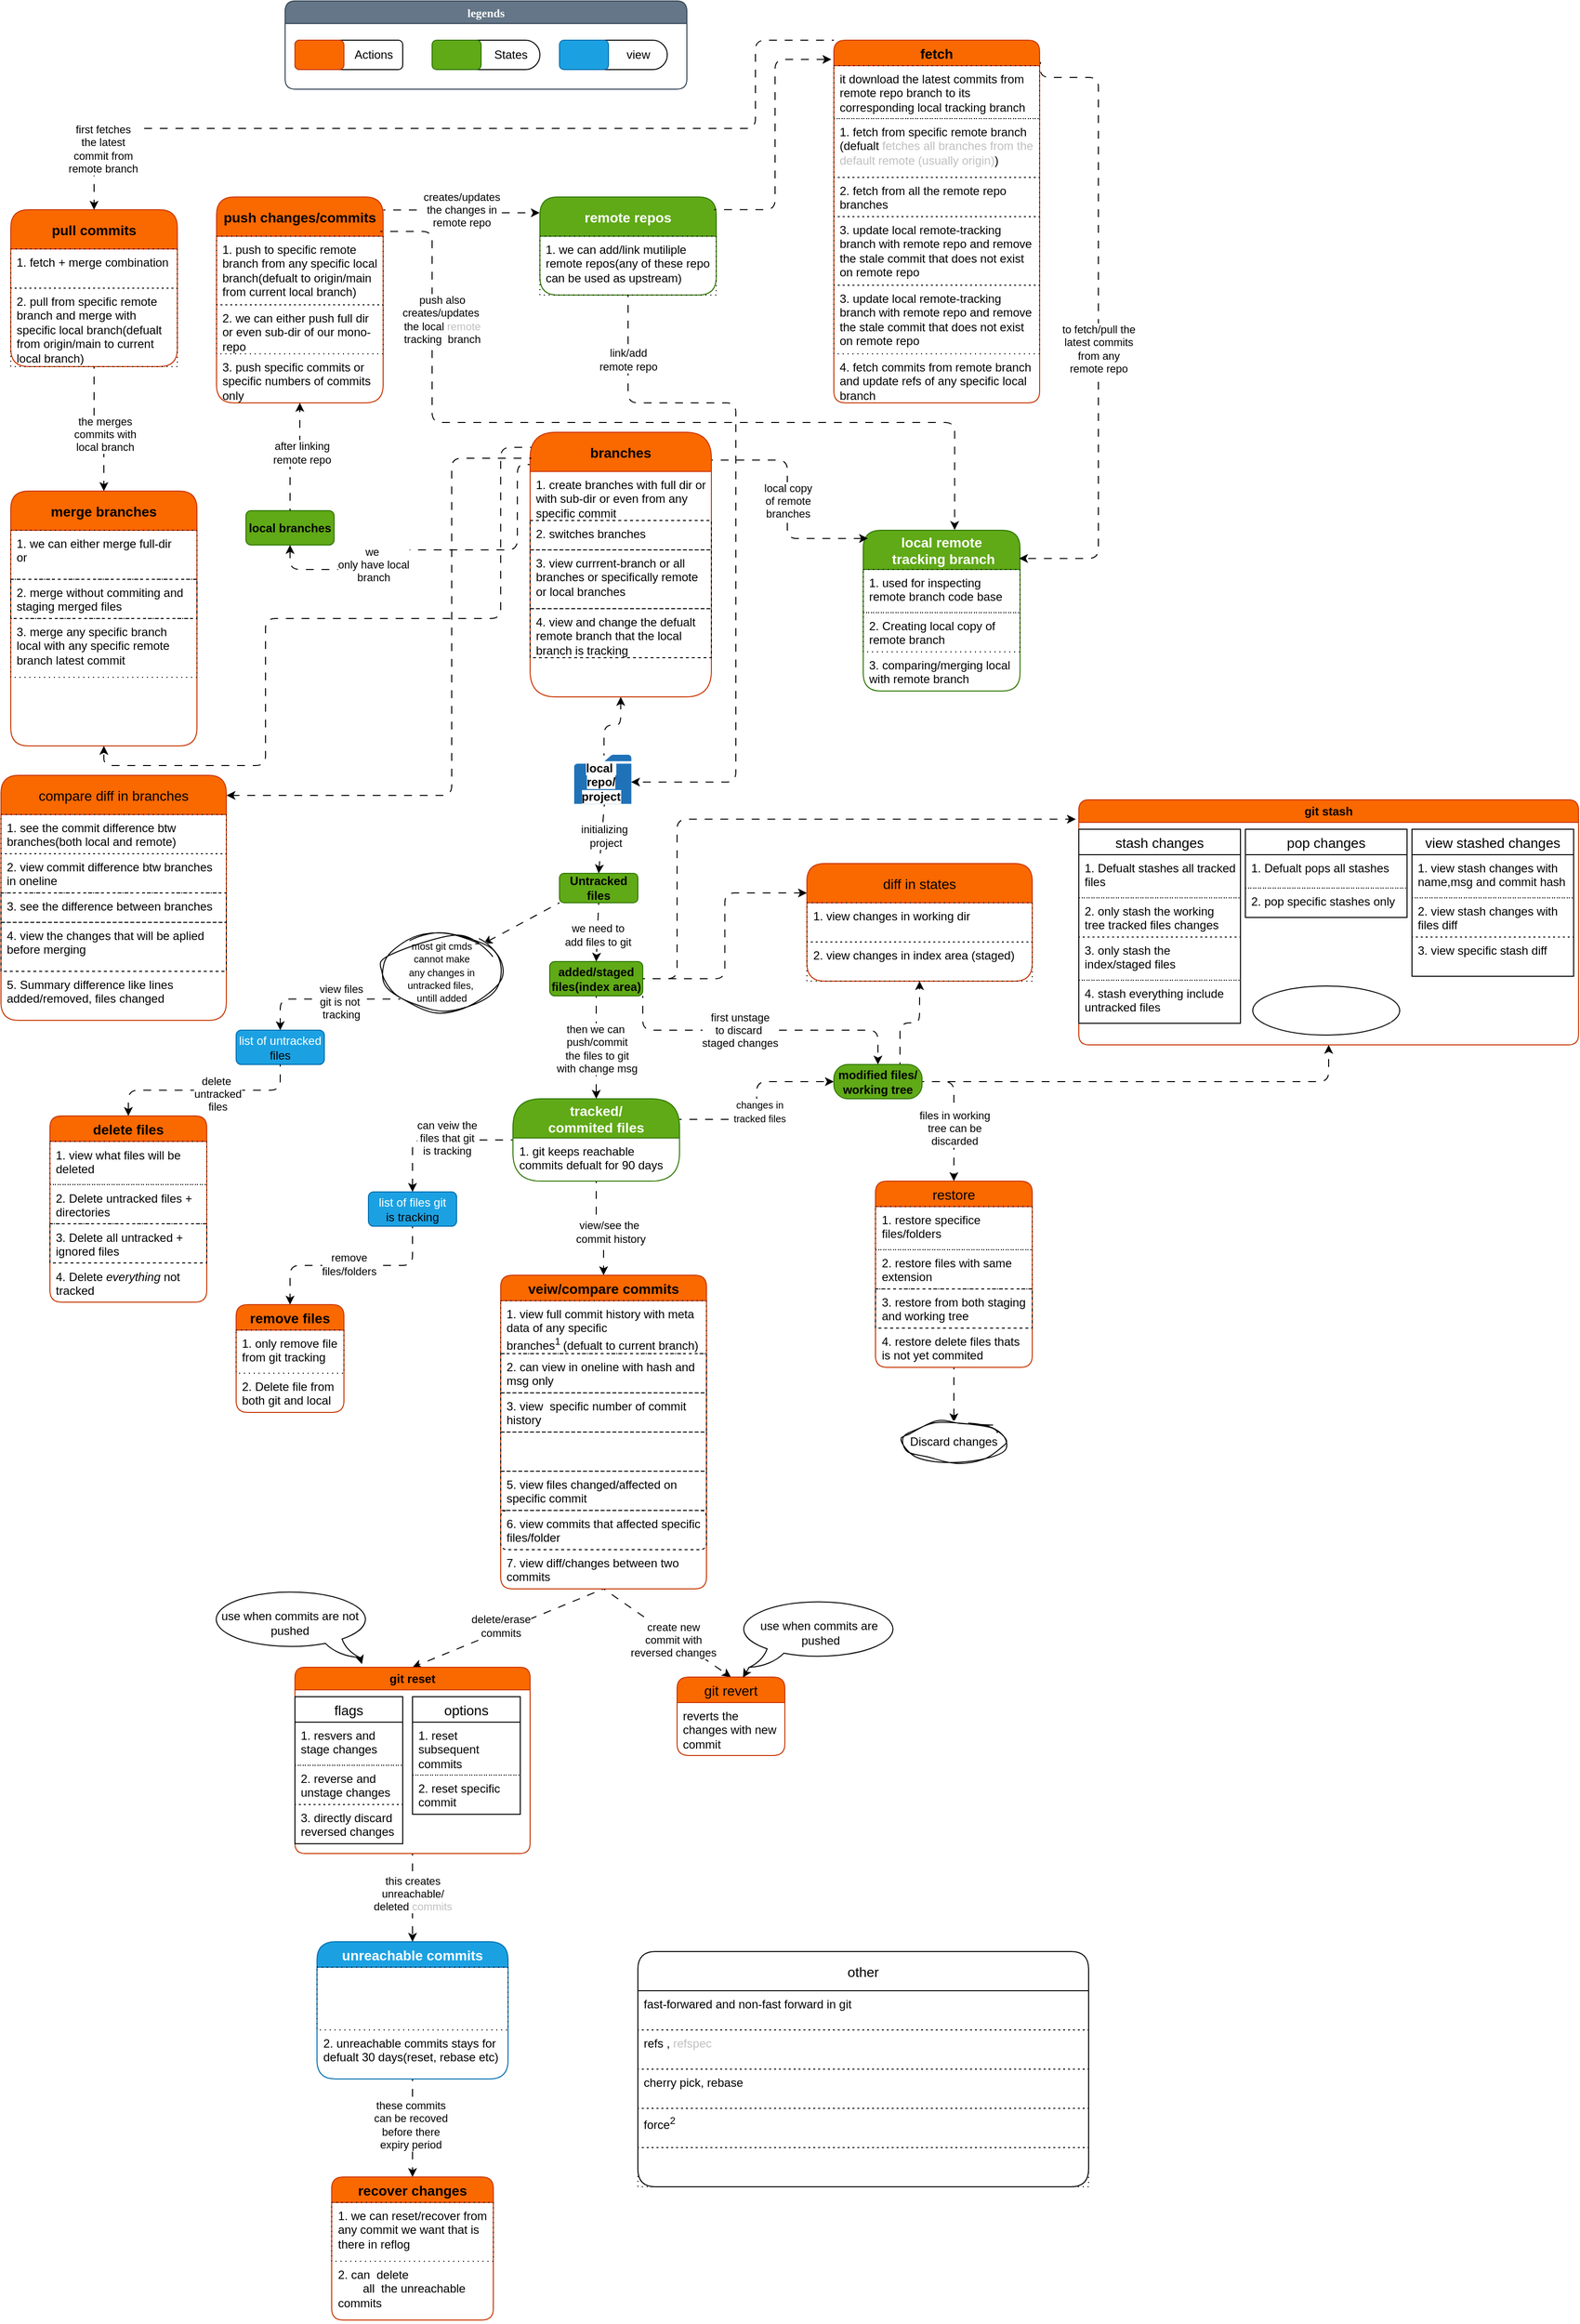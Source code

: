 <mxfile>
    <diagram id="JTQEZqj_6--ISPUHX7xe" name="Page-1">
        <mxGraphModel dx="2033" dy="1453" grid="1" gridSize="10" guides="1" tooltips="1" connect="1" arrows="1" fold="1" page="1" pageScale="1" pageWidth="850" pageHeight="1100" math="0" shadow="0">
            <root>
                <mxCell id="0"/>
                <mxCell id="1" parent="0"/>
                <mxCell id="3" value="" style="endArrow=classic;html=1;exitX=0.528;exitY=1.013;exitDx=0;exitDy=0;exitPerimeter=0;entryX=0.5;entryY=0;entryDx=0;entryDy=0;flowAnimation=1;" parent="1" source="2" target="5" edge="1">
                    <mxGeometry width="50" height="50" relative="1" as="geometry">
                        <mxPoint x="260" y="740" as="sourcePoint"/>
                        <mxPoint x="350" y="630" as="targetPoint"/>
                    </mxGeometry>
                </mxCell>
                <mxCell id="4" value="initializing&amp;nbsp;&lt;div&gt;project&lt;/div&gt;" style="edgeLabel;html=1;align=center;verticalAlign=middle;resizable=0;points=[];" parent="3" vertex="1" connectable="0">
                    <mxGeometry x="0.158" y="4" relative="1" as="geometry">
                        <mxPoint y="-9" as="offset"/>
                    </mxGeometry>
                </mxCell>
                <mxCell id="6" style="edgeStyle=none;html=1;exitX=0;exitY=1;exitDx=0;exitDy=0;entryX=1;entryY=0;entryDx=0;entryDy=0;flowAnimation=1;" parent="1" source="5" target="9" edge="1">
                    <mxGeometry relative="1" as="geometry">
                        <mxPoint x="220" y="710" as="targetPoint"/>
                    </mxGeometry>
                </mxCell>
                <mxCell id="10" style="edgeStyle=none;html=1;exitX=0.5;exitY=1;exitDx=0;exitDy=0;entryX=0.5;entryY=0;entryDx=0;entryDy=0;flowAnimation=1;" parent="1" source="5" target="11" edge="1">
                    <mxGeometry relative="1" as="geometry">
                        <mxPoint x="340" y="720" as="targetPoint"/>
                    </mxGeometry>
                </mxCell>
                <mxCell id="12" value="we need to&lt;div&gt;add files to git&lt;/div&gt;" style="edgeLabel;html=1;align=center;verticalAlign=middle;resizable=0;points=[];" parent="10" vertex="1" connectable="0">
                    <mxGeometry x="0.075" relative="1" as="geometry">
                        <mxPoint as="offset"/>
                    </mxGeometry>
                </mxCell>
                <mxCell id="5" value="&lt;b&gt;&lt;font style=&quot;color: light-dark(rgb(0, 0, 0), rgb(0, 0, 0));&quot;&gt;Untracked files&lt;/font&gt;&lt;/b&gt;" style="rounded=1;whiteSpace=wrap;html=1;fillColor=#60a917;fontColor=#ffffff;strokeColor=#2D7600;" parent="1" vertex="1">
                    <mxGeometry x="320" y="640" width="80" height="30" as="geometry"/>
                </mxCell>
                <mxCell id="13" style="edgeStyle=orthogonalEdgeStyle;html=1;exitX=1;exitY=0.25;exitDx=0;exitDy=0;entryX=0;entryY=0.5;entryDx=0;entryDy=0;flowAnimation=1;" parent="1" source="339" target="14" edge="1">
                    <mxGeometry relative="1" as="geometry">
                        <mxPoint x="540" y="740" as="targetPoint"/>
                    </mxGeometry>
                </mxCell>
                <mxCell id="15" value="&lt;font style=&quot;scrollbar-color: rgb(75, 75, 75) rgb(27, 29, 30); font-size: 10px; color: light-dark(rgb(0, 0, 0), rgb(255, 255, 255));&quot;&gt;changes in&lt;/font&gt;&lt;div style=&quot;scrollbar-color: rgb(75, 75, 75) rgb(27, 29, 30);&quot;&gt;&lt;font style=&quot;scrollbar-color: rgb(75, 75, 75) rgb(27, 29, 30); font-size: 10px; color: light-dark(rgb(0, 0, 0), rgb(255, 255, 255));&quot;&gt;tracked files&lt;/font&gt;&lt;/div&gt;" style="edgeLabel;html=1;align=center;verticalAlign=middle;resizable=0;points=[];" parent="13" vertex="1" connectable="0">
                    <mxGeometry x="-0.109" y="-2" relative="1" as="geometry">
                        <mxPoint as="offset"/>
                    </mxGeometry>
                </mxCell>
                <mxCell id="17" style="edgeStyle=none;html=1;exitX=0.5;exitY=1;exitDx=0;exitDy=0;entryX=0.5;entryY=0;entryDx=0;entryDy=0;flowAnimation=1;" parent="1" source="11" target="339" edge="1">
                    <mxGeometry relative="1" as="geometry">
                        <mxPoint x="355" y="870" as="targetPoint"/>
                    </mxGeometry>
                </mxCell>
                <mxCell id="18" value="then we can&amp;nbsp;&lt;div&gt;push/commit&lt;div&gt;the files to git&lt;/div&gt;&lt;div&gt;with change msg&lt;/div&gt;&lt;/div&gt;" style="edgeLabel;html=1;align=center;verticalAlign=middle;resizable=0;points=[];" parent="17" vertex="1" connectable="0">
                    <mxGeometry x="-0.177" y="1" relative="1" as="geometry">
                        <mxPoint x="-1" y="11" as="offset"/>
                    </mxGeometry>
                </mxCell>
                <mxCell id="39" style="edgeStyle=orthogonalEdgeStyle;html=1;exitX=0;exitY=0.5;exitDx=0;exitDy=0;entryX=0.5;entryY=0;entryDx=0;entryDy=0;flowAnimation=1;" parent="1" source="339" target="41" edge="1">
                    <mxGeometry relative="1" as="geometry">
                        <mxPoint x="210" y="830" as="targetPoint"/>
                        <mxPoint x="310" y="887.5" as="sourcePoint"/>
                    </mxGeometry>
                </mxCell>
                <mxCell id="40" value="can veiw the&lt;div&gt;files that git&lt;/div&gt;&lt;div&gt;is tracking&lt;/div&gt;" style="edgeLabel;html=1;align=center;verticalAlign=middle;resizable=0;points=[];" parent="39" vertex="1" connectable="0">
                    <mxGeometry x="0.124" y="1" relative="1" as="geometry">
                        <mxPoint x="20" y="-3" as="offset"/>
                    </mxGeometry>
                </mxCell>
                <mxCell id="346" style="edgeStyle=orthogonalEdgeStyle;html=1;exitX=1;exitY=0.5;exitDx=0;exitDy=0;entryX=0;entryY=0.25;entryDx=0;entryDy=0;flowAnimation=1;" edge="1" parent="1" source="11" target="324">
                    <mxGeometry relative="1" as="geometry"/>
                </mxCell>
                <mxCell id="11" value="&lt;font style=&quot;&quot;&gt;&lt;b style=&quot;&quot;&gt;&lt;font style=&quot;color: light-dark(rgb(0, 0, 0), rgb(0, 0, 0));&quot;&gt;added/stage&lt;/font&gt;&lt;font style=&quot;color: light-dark(rgb(0, 0, 0), rgb(0, 0, 0));&quot;&gt;d&lt;/font&gt;&lt;/b&gt;&lt;/font&gt;&lt;div style=&quot;scrollbar-color: rgb(75, 75, 75) rgb(27, 29, 30);&quot;&gt;&lt;font style=&quot;scrollbar-color: rgb(75, 75, 75) rgb(27, 29, 30);&quot;&gt;&lt;b style=&quot;&quot;&gt;&lt;font style=&quot;color: light-dark(rgb(0, 0, 0), rgb(0, 0, 0));&quot;&gt;files(index area)&lt;/font&gt;&lt;/b&gt;&lt;/font&gt;&lt;/div&gt;" style="rounded=1;whiteSpace=wrap;html=1;fillColor=#60a917;fontColor=#ffffff;strokeColor=#2D7600;" parent="1" vertex="1">
                    <mxGeometry x="310" y="730" width="95" height="35" as="geometry"/>
                </mxCell>
                <mxCell id="92" style="html=1;exitX=0.5;exitY=1;exitDx=0;exitDy=0;entryX=0.5;entryY=0;entryDx=0;entryDy=0;flowAnimation=1;edgeStyle=orthogonalEdgeStyle;" parent="1" source="339" target="89" edge="1">
                    <mxGeometry relative="1" as="geometry">
                        <mxPoint x="355" y="905" as="sourcePoint"/>
                    </mxGeometry>
                </mxCell>
                <mxCell id="93" value="view/see the&amp;nbsp;&lt;div&gt;commit history&lt;/div&gt;" style="edgeLabel;html=1;align=center;verticalAlign=middle;resizable=0;points=[];" parent="92" vertex="1" connectable="0">
                    <mxGeometry x="0.412" y="-1" relative="1" as="geometry">
                        <mxPoint x="8" y="-14" as="offset"/>
                    </mxGeometry>
                </mxCell>
                <mxCell id="46" style="html=1;exitX=0.5;exitY=1;exitDx=0;exitDy=0;flowAnimation=1;edgeStyle=orthogonalEdgeStyle;entryX=0.5;entryY=0;entryDx=0;entryDy=0;" parent="1" source="41" target="86" edge="1">
                    <mxGeometry relative="1" as="geometry">
                        <mxPoint x="-40" y="870" as="targetPoint"/>
                    </mxGeometry>
                </mxCell>
                <mxCell id="59" value="remove&lt;div&gt;&lt;font style=&quot;color: light-dark(rgb(0, 0, 0), rgb(255, 255, 255));&quot;&gt;files/folders&lt;/font&gt;&lt;/div&gt;" style="edgeLabel;html=1;align=center;verticalAlign=middle;resizable=0;points=[];" parent="46" vertex="1" connectable="0">
                    <mxGeometry x="0.026" y="-1" relative="1" as="geometry">
                        <mxPoint as="offset"/>
                    </mxGeometry>
                </mxCell>
                <mxCell id="41" value="list of files git&lt;div&gt;&lt;font style=&quot;color: light-dark(rgb(0, 0, 0), rgb(0, 0, 0));&quot;&gt;is tracking&lt;/font&gt;&lt;/div&gt;" style="rounded=1;whiteSpace=wrap;html=1;fillColor=#1ba1e2;fontColor=#ffffff;strokeColor=#006EAF;" parent="1" vertex="1">
                    <mxGeometry x="125" y="965" width="90" height="35" as="geometry"/>
                </mxCell>
                <mxCell id="362" value="list of untracked&lt;div&gt;&lt;font style=&quot;color: light-dark(rgb(0, 0, 0), rgb(0, 0, 0));&quot;&gt;files&lt;/font&gt;&lt;/div&gt;" style="rounded=1;whiteSpace=wrap;html=1;fillColor=#1ba1e2;fontColor=#ffffff;strokeColor=#006EAF;" vertex="1" parent="1">
                    <mxGeometry x="-10" y="800" width="90" height="35" as="geometry"/>
                </mxCell>
                <mxCell id="274" value="&lt;b&gt;&lt;font style=&quot;color: light-dark(rgb(0, 0, 0), rgb(0, 0, 0));&quot;&gt;local branches&lt;/font&gt;&lt;/b&gt;" style="rounded=1;whiteSpace=wrap;html=1;fillColor=#60a917;fontColor=#ffffff;strokeColor=#2D7600;" parent="1" vertex="1">
                    <mxGeometry y="270" width="90" height="35" as="geometry"/>
                </mxCell>
                <mxCell id="150" style="html=1;exitX=1;exitY=0.5;exitDx=0;exitDy=0;entryX=0.5;entryY=1;entryDx=0;entryDy=0;flowAnimation=1;edgeStyle=orthogonalEdgeStyle;" parent="1" source="14" target="155" edge="1">
                    <mxGeometry relative="1" as="geometry"/>
                </mxCell>
                <mxCell id="245" style="html=1;exitX=1;exitY=0.5;exitDx=0;exitDy=0;entryX=0.5;entryY=0;entryDx=0;entryDy=0;flowAnimation=1;edgeStyle=orthogonalEdgeStyle;" parent="1" source="14" target="242" edge="1">
                    <mxGeometry relative="1" as="geometry">
                        <mxPoint x="670" y="760" as="targetPoint"/>
                    </mxGeometry>
                </mxCell>
                <mxCell id="247" value="&lt;span&gt;&lt;font style=&quot;color: light-dark(rgb(0, 0, 0), rgb(255, 255, 255));&quot;&gt;files in working&lt;/font&gt;&lt;/span&gt;&lt;div style=&quot;scrollbar-color: rgb(75, 75, 75) rgb(27, 29, 30); color: rgb(192, 192, 192);&quot;&gt;&lt;font style=&quot;color: light-dark(rgb(0, 0, 0), rgb(255, 255, 255));&quot;&gt;tree can be&lt;/font&gt;&lt;/div&gt;&lt;div style=&quot;scrollbar-color: rgb(75, 75, 75) rgb(27, 29, 30); color: rgb(192, 192, 192);&quot;&gt;&lt;font style=&quot;color: light-dark(rgb(0, 0, 0), rgb(255, 255, 255));&quot;&gt;discarded&lt;/font&gt;&lt;/div&gt;" style="edgeLabel;html=1;align=center;verticalAlign=middle;resizable=0;points=[];" parent="245" vertex="1" connectable="0">
                    <mxGeometry x="-0.194" y="-3" relative="1" as="geometry">
                        <mxPoint x="3" y="26" as="offset"/>
                    </mxGeometry>
                </mxCell>
                <mxCell id="8" value="" style="group" parent="1" vertex="1" connectable="0">
                    <mxGeometry x="335" y="519" width="70" height="62" as="geometry"/>
                </mxCell>
                <mxCell id="2" value="" style="sketch=0;pointerEvents=1;shadow=0;dashed=0;html=1;strokeColor=none;labelPosition=center;verticalLabelPosition=bottom;verticalAlign=top;outlineConnect=0;align=center;shape=mxgraph.office.concepts.folder;fillColor=#2072B8;" parent="8" vertex="1">
                    <mxGeometry width="58.333" height="50.077" as="geometry"/>
                </mxCell>
                <mxCell id="7" value="&lt;b&gt;&lt;font style=&quot;color: light-dark(rgb(0, 0, 0), rgb(0, 0, 0)); background-color: light-dark(rgb(255, 255, 255), rgb(255, 255, 255));&quot;&gt;local&amp;nbsp;&lt;/font&gt;&lt;/b&gt;&lt;div&gt;&lt;b&gt;&lt;font style=&quot;color: light-dark(rgb(0, 0, 0), rgb(0, 0, 0)); background-color: light-dark(rgb(255, 255, 255), rgb(255, 255, 255));&quot;&gt;repo/&lt;/font&gt;&lt;/b&gt;&lt;div&gt;&lt;b&gt;&lt;font style=&quot;color: light-dark(rgb(0, 0, 0), rgb(0, 0, 0)); background-color: light-dark(rgb(255, 255, 255), rgb(255, 255, 255));&quot;&gt;project&lt;/font&gt;&lt;/b&gt;&lt;/div&gt;&lt;/div&gt;" style="text;html=1;align=center;verticalAlign=middle;resizable=0;points=[];autosize=1;strokeColor=none;fillColor=none;" parent="8" vertex="1">
                    <mxGeometry x="-3" y="-1.538" width="60" height="60" as="geometry"/>
                </mxCell>
                <mxCell id="356" style="edgeStyle=orthogonalEdgeStyle;html=1;entryX=0.5;entryY=0;entryDx=0;entryDy=0;flowAnimation=1;exitX=0.5;exitY=1;exitDx=0;exitDy=0;" edge="1" parent="1" source="362" target="353">
                    <mxGeometry relative="1" as="geometry">
                        <mxPoint x="-70" y="870" as="sourcePoint"/>
                    </mxGeometry>
                </mxCell>
                <mxCell id="357" value="delete&amp;nbsp;&lt;div&gt;untracked&lt;div&gt;files&lt;/div&gt;&lt;/div&gt;" style="edgeLabel;html=1;align=center;verticalAlign=middle;resizable=0;points=[];" vertex="1" connectable="0" parent="356">
                    <mxGeometry x="0.207" relative="1" as="geometry">
                        <mxPoint x="34" y="3" as="offset"/>
                    </mxGeometry>
                </mxCell>
                <mxCell id="361" style="edgeStyle=orthogonalEdgeStyle;html=1;exitX=0;exitY=1;exitDx=0;exitDy=0;entryX=0.5;entryY=0;entryDx=0;entryDy=0;flowAnimation=1;" edge="1" parent="1" source="9" target="362">
                    <mxGeometry relative="1" as="geometry">
                        <mxPoint x="90" y="810" as="targetPoint"/>
                    </mxGeometry>
                </mxCell>
                <mxCell id="363" value="view files&lt;div&gt;git is not&amp;nbsp;&lt;/div&gt;&lt;div&gt;tracking&lt;/div&gt;" style="edgeLabel;html=1;align=center;verticalAlign=middle;resizable=0;points=[];" vertex="1" connectable="0" parent="361">
                    <mxGeometry x="-0.217" y="2" relative="1" as="geometry">
                        <mxPoint as="offset"/>
                    </mxGeometry>
                </mxCell>
                <mxCell id="9" value="&lt;font style=&quot;scrollbar-color: rgb(75, 75, 75) rgb(27, 29, 30); text-wrap-mode: nowrap; font-size: 10px; color: light-dark(rgb(0, 0, 0), rgb(255, 255, 255));&quot;&gt;most git cmds&lt;/font&gt;&lt;div style=&quot;scrollbar-color: rgb(75, 75, 75) rgb(27, 29, 30); text-wrap-mode: nowrap; font-size: 11px;&quot;&gt;&lt;font style=&quot;scrollbar-color: rgb(75, 75, 75) rgb(27, 29, 30); font-size: 10px; color: light-dark(rgb(0, 0, 0), rgb(255, 255, 255));&quot;&gt;cannot make&lt;/font&gt;&lt;/div&gt;&lt;div style=&quot;scrollbar-color: rgb(75, 75, 75) rgb(27, 29, 30); text-wrap-mode: nowrap; font-size: 11px;&quot;&gt;&lt;font style=&quot;scrollbar-color: rgb(75, 75, 75) rgb(27, 29, 30); font-size: 10px; color: light-dark(rgb(0, 0, 0), rgb(255, 255, 255));&quot;&gt;any changes in&lt;/font&gt;&lt;/div&gt;&lt;div style=&quot;scrollbar-color: rgb(75, 75, 75) rgb(27, 29, 30); text-wrap-mode: nowrap; font-size: 11px;&quot;&gt;&lt;font style=&quot;scrollbar-color: rgb(75, 75, 75) rgb(27, 29, 30); font-size: 10px; color: light-dark(rgb(0, 0, 0), rgb(255, 255, 255));&quot;&gt;untracked files,&amp;nbsp;&lt;/font&gt;&lt;/div&gt;&lt;div style=&quot;scrollbar-color: rgb(75, 75, 75) rgb(27, 29, 30); text-wrap-mode: nowrap; font-size: 11px;&quot;&gt;&lt;font style=&quot;scrollbar-color: rgb(75, 75, 75) rgb(27, 29, 30); font-size: 10px; color: light-dark(rgb(0, 0, 0), rgb(255, 255, 255));&quot;&gt;untill added&lt;/font&gt;&lt;/div&gt;" style="ellipse;whiteSpace=wrap;html=1;sketch=1;curveFitting=1;jiggle=2;" parent="1" vertex="1">
                    <mxGeometry x="140" y="700" width="120" height="80" as="geometry"/>
                </mxCell>
                <mxCell id="30" value="first unstage&lt;div&gt;to discard&amp;nbsp;&lt;/div&gt;&lt;div&gt;staged changes&lt;/div&gt;" style="html=1;exitX=1;exitY=1;exitDx=0;exitDy=0;entryX=0.5;entryY=0;entryDx=0;entryDy=0;flowAnimation=1;edgeStyle=orthogonalEdgeStyle;" parent="1" source="11" target="14" edge="1">
                    <mxGeometry x="-0.139" relative="1" as="geometry">
                        <mxPoint as="offset"/>
                    </mxGeometry>
                </mxCell>
                <mxCell id="86" value="remove files" style="swimlane;fontStyle=1;childLayout=stackLayout;horizontal=1;startSize=26;horizontalStack=0;resizeParent=1;resizeParentMax=0;resizeLast=0;collapsible=1;marginBottom=0;align=center;fontSize=14;rounded=1;fillColor=#fa6800;fontColor=#000000;strokeColor=#C73500;" parent="1" vertex="1">
                    <mxGeometry x="-10" y="1080" width="110" height="110" as="geometry"/>
                </mxCell>
                <mxCell id="87" value="1. only remove file from git tracking" style="text;strokeColor=default;fillColor=none;spacingLeft=4;spacingRight=4;overflow=hidden;rotatable=0;points=[[0,0.5],[1,0.5]];portConstraint=eastwest;fontSize=12;whiteSpace=wrap;html=1;dashed=1;dashPattern=1 4;" parent="86" vertex="1">
                    <mxGeometry y="26" width="110" height="44" as="geometry"/>
                </mxCell>
                <mxCell id="88" value="2. Delete file from both git and local" style="text;strokeColor=none;fillColor=none;spacingLeft=4;spacingRight=4;overflow=hidden;rotatable=0;points=[[0,0.5],[1,0.5]];portConstraint=eastwest;fontSize=12;whiteSpace=wrap;html=1;dashed=1;" parent="86" vertex="1">
                    <mxGeometry y="70" width="110" height="40" as="geometry"/>
                </mxCell>
                <mxCell id="353" value="delete files" style="swimlane;fontStyle=1;childLayout=stackLayout;horizontal=1;startSize=26;horizontalStack=0;resizeParent=1;resizeParentMax=0;resizeLast=0;collapsible=1;marginBottom=0;align=center;fontSize=14;rounded=1;fillColor=#fa6800;fontColor=#000000;strokeColor=#C73500;" vertex="1" parent="1">
                    <mxGeometry x="-200" y="887.5" width="160" height="190" as="geometry"/>
                </mxCell>
                <mxCell id="354" value="1. view what files will be deleted" style="text;strokeColor=default;fillColor=none;spacingLeft=4;spacingRight=4;overflow=hidden;rotatable=0;points=[[0,0.5],[1,0.5]];portConstraint=eastwest;fontSize=12;whiteSpace=wrap;html=1;dashed=1;dashPattern=1 4;" vertex="1" parent="353">
                    <mxGeometry y="26" width="160" height="44" as="geometry"/>
                </mxCell>
                <mxCell id="355" value="2.&amp;nbsp;Delete untracked files + directories" style="text;strokeColor=default;fillColor=none;spacingLeft=4;spacingRight=4;overflow=hidden;rotatable=0;points=[[0,0.5],[1,0.5]];portConstraint=eastwest;fontSize=12;whiteSpace=wrap;html=1;dashed=1;dashPattern=1 4;" vertex="1" parent="353">
                    <mxGeometry y="70" width="160" height="40" as="geometry"/>
                </mxCell>
                <mxCell id="358" value="3.&amp;nbsp;Delete all untracked + ignored files" style="text;strokeColor=default;fillColor=none;spacingLeft=4;spacingRight=4;overflow=hidden;rotatable=0;points=[[0,0.5],[1,0.5]];portConstraint=eastwest;fontSize=12;whiteSpace=wrap;html=1;dashed=1;" vertex="1" parent="353">
                    <mxGeometry y="110" width="160" height="40" as="geometry"/>
                </mxCell>
                <mxCell id="359" value="4. Delete &lt;em data-end=&quot;2427&quot; data-start=&quot;2415&quot;&gt;everything&lt;/em&gt; not tracked" style="text;strokeColor=none;fillColor=none;spacingLeft=4;spacingRight=4;overflow=hidden;rotatable=0;points=[[0,0.5],[1,0.5]];portConstraint=eastwest;fontSize=12;whiteSpace=wrap;html=1;dashed=1;" vertex="1" parent="353">
                    <mxGeometry y="150" width="160" height="40" as="geometry"/>
                </mxCell>
                <mxCell id="343" style="edgeStyle=none;html=1;exitX=0.5;exitY=1;exitDx=0;exitDy=0;entryX=0.5;entryY=0;entryDx=0;entryDy=0;flowAnimation=1;" edge="1" parent="1" source="336" target="333">
                    <mxGeometry relative="1" as="geometry"/>
                </mxCell>
                <mxCell id="344" value="these commits&lt;div&gt;can be recoved&lt;/div&gt;&lt;div&gt;before there&lt;/div&gt;&lt;div&gt;expiry period&lt;/div&gt;" style="edgeLabel;html=1;align=center;verticalAlign=middle;resizable=0;points=[];" vertex="1" connectable="0" parent="343">
                    <mxGeometry x="-0.067" y="-2" relative="1" as="geometry">
                        <mxPoint as="offset"/>
                    </mxGeometry>
                </mxCell>
                <mxCell id="336" value="unreachable commits" style="swimlane;fontStyle=1;childLayout=stackLayout;horizontal=1;startSize=26;horizontalStack=0;resizeParent=1;resizeParentMax=0;resizeLast=0;collapsible=1;marginBottom=0;align=center;fontSize=14;rounded=1;fillColor=#1ba1e2;fontColor=#ffffff;strokeColor=#006EAF;arcSize=24;" vertex="1" parent="1">
                    <mxGeometry x="72.5" y="1730" width="195" height="140" as="geometry">
                        <mxRectangle x="75" y="1660" width="170" height="30" as="alternateBounds"/>
                    </mxGeometry>
                </mxCell>
                <mxCell id="337" value="&lt;span&gt;&lt;font style=&quot;color: light-dark(rgb(255, 255, 255), rgb(255, 255, 255));&quot;&gt;1. view every commits that moved HEAD by cmds like reset, checkout, merge, rebase, commit, cherry-pick etc&lt;/font&gt;&lt;/span&gt;" style="text;strokeColor=default;fillColor=none;spacingLeft=4;spacingRight=4;overflow=hidden;rotatable=0;points=[[0,0.5],[1,0.5]];portConstraint=eastwest;fontSize=12;whiteSpace=wrap;html=1;dashed=1;dashPattern=1 4;" vertex="1" parent="336">
                    <mxGeometry y="26" width="195" height="64" as="geometry"/>
                </mxCell>
                <mxCell id="338" value="2. unreachable commits stays for defualt 30 days(reset, rebase etc)" style="text;strokeColor=none;fillColor=none;spacingLeft=4;spacingRight=4;overflow=hidden;rotatable=0;points=[[0,0.5],[1,0.5]];portConstraint=eastwest;fontSize=12;whiteSpace=wrap;html=1;dashed=1;" vertex="1" parent="336">
                    <mxGeometry y="90" width="195" height="50" as="geometry"/>
                </mxCell>
                <mxCell id="339" value="tracked/&#xa;commited files" style="swimlane;fontStyle=1;childLayout=stackLayout;horizontal=1;startSize=40;horizontalStack=0;resizeParent=1;resizeParentMax=0;resizeLast=0;collapsible=1;marginBottom=0;align=center;fontSize=14;rounded=1;fillColor=#60a917;fontColor=#ffffff;strokeColor=#2D7600;arcSize=24;" vertex="1" parent="1">
                    <mxGeometry x="272.5" y="870" width="170" height="84" as="geometry">
                        <mxRectangle x="290" y="850" width="130" height="50" as="alternateBounds"/>
                    </mxGeometry>
                </mxCell>
                <mxCell id="340" value="1. git keeps reachable commits defualt for 90 days" style="text;strokeColor=none;fillColor=none;spacingLeft=4;spacingRight=4;overflow=hidden;rotatable=0;points=[[0,0.5],[1,0.5]];portConstraint=eastwest;fontSize=12;whiteSpace=wrap;html=1;dashed=1;dashPattern=1 4;" vertex="1" parent="339">
                    <mxGeometry y="40" width="170" height="44" as="geometry"/>
                </mxCell>
                <mxCell id="246" style="html=1;exitX=0.5;exitY=1;exitDx=0;exitDy=0;entryX=0.5;entryY=0;entryDx=0;entryDy=0;flowAnimation=1;" parent="1" source="242" target="119" edge="1">
                    <mxGeometry relative="1" as="geometry"/>
                </mxCell>
                <mxCell id="242" value="restore" style="swimlane;fontStyle=0;childLayout=stackLayout;horizontal=1;startSize=26;horizontalStack=0;resizeParent=1;resizeParentMax=0;resizeLast=0;collapsible=1;marginBottom=0;align=center;fontSize=14;rounded=1;fillColor=#fa6800;fontColor=#000000;strokeColor=#C73500;" parent="1" vertex="1">
                    <mxGeometry x="642.5" y="954" width="160" height="190" as="geometry">
                        <mxRectangle x="640" y="930" width="80" height="30" as="alternateBounds"/>
                    </mxGeometry>
                </mxCell>
                <mxCell id="243" value="1. restore specifice files/folders" style="text;strokeColor=default;fillColor=none;spacingLeft=4;spacingRight=4;overflow=hidden;rotatable=0;points=[[0,0.5],[1,0.5]];portConstraint=eastwest;fontSize=12;whiteSpace=wrap;html=1;dashed=1;dashPattern=1 4;" parent="242" vertex="1">
                    <mxGeometry y="26" width="160" height="44" as="geometry"/>
                </mxCell>
                <mxCell id="244" value="2. restore files with same extension" style="text;strokeColor=default;fillColor=none;spacingLeft=4;spacingRight=4;overflow=hidden;rotatable=0;points=[[0,0.5],[1,0.5]];portConstraint=eastwest;fontSize=12;whiteSpace=wrap;html=1;dashed=1;dashPattern=1 4;" parent="242" vertex="1">
                    <mxGeometry y="70" width="160" height="40" as="geometry"/>
                </mxCell>
                <mxCell id="259" value="3. restore from both staging and working tree" style="text;strokeColor=default;fillColor=none;spacingLeft=4;spacingRight=4;overflow=hidden;rotatable=0;points=[[0,0.5],[1,0.5]];portConstraint=eastwest;fontSize=12;whiteSpace=wrap;html=1;dashed=1;" parent="242" vertex="1">
                    <mxGeometry y="110" width="160" height="40" as="geometry"/>
                </mxCell>
                <mxCell id="323" value="4. restore delete files thats is not yet commited" style="text;strokeColor=none;fillColor=none;spacingLeft=4;spacingRight=4;overflow=hidden;rotatable=0;points=[[0,0.5],[1,0.5]];portConstraint=eastwest;fontSize=12;whiteSpace=wrap;html=1;dashed=1;" vertex="1" parent="242">
                    <mxGeometry y="150" width="160" height="40" as="geometry"/>
                </mxCell>
                <mxCell id="115" value="local remote&#xa; tracking branch" style="swimlane;fontStyle=1;childLayout=stackLayout;horizontal=1;startSize=40;horizontalStack=0;resizeParent=1;resizeParentMax=0;resizeLast=0;collapsible=1;marginBottom=0;align=center;fontSize=14;rounded=1;fillColor=#60a917;fontColor=#ffffff;strokeColor=#2D7600;" parent="1" vertex="1">
                    <mxGeometry x="630" y="290" width="160" height="164" as="geometry">
                        <mxRectangle x="520" y="256" width="140" height="50" as="alternateBounds"/>
                    </mxGeometry>
                </mxCell>
                <mxCell id="116" value="1. used for inspecting remote branch code base" style="text;strokeColor=default;fillColor=none;spacingLeft=4;spacingRight=4;overflow=hidden;rotatable=0;points=[[0,0.5],[1,0.5]];portConstraint=eastwest;fontSize=12;whiteSpace=wrap;html=1;dashed=1;dashPattern=1 4;" parent="115" vertex="1">
                    <mxGeometry y="40" width="160" height="44" as="geometry"/>
                </mxCell>
                <mxCell id="117" value="2. Creating local copy of remote branch" style="text;strokeColor=default;fillColor=none;spacingLeft=4;spacingRight=4;overflow=hidden;rotatable=0;points=[[0,0.5],[1,0.5]];portConstraint=eastwest;fontSize=12;whiteSpace=wrap;html=1;dashed=1;dashPattern=1 4;" parent="115" vertex="1">
                    <mxGeometry y="84" width="160" height="40" as="geometry"/>
                </mxCell>
                <mxCell id="118" value="3. comparing/merging local with remote branch" style="text;strokeColor=none;fillColor=none;spacingLeft=4;spacingRight=4;overflow=hidden;rotatable=0;points=[[0,0.5],[1,0.5]];portConstraint=eastwest;fontSize=12;whiteSpace=wrap;html=1;dashed=1;" parent="115" vertex="1">
                    <mxGeometry y="124" width="160" height="40" as="geometry"/>
                </mxCell>
                <mxCell id="221" style="html=1;exitX=1.004;exitY=0.06;exitDx=0;exitDy=0;entryX=0.994;entryY=0.175;entryDx=0;entryDy=0;flowAnimation=1;exitPerimeter=0;entryPerimeter=0;edgeStyle=orthogonalEdgeStyle;" parent="1" source="298" target="115" edge="1">
                    <mxGeometry relative="1" as="geometry">
                        <mxPoint x="800" y="31.28" as="sourcePoint"/>
                        <mxPoint x="540" y="210" as="targetPoint"/>
                        <Array as="points">
                            <mxPoint x="870" y="-172"/>
                            <mxPoint x="870" y="319"/>
                        </Array>
                    </mxGeometry>
                </mxCell>
                <mxCell id="263" value="to fetch/pull the&lt;div&gt;latest commits&lt;/div&gt;&lt;div&gt;from any&lt;/div&gt;&lt;div&gt;remote repo&lt;/div&gt;" style="edgeLabel;html=1;align=center;verticalAlign=middle;resizable=0;points=[];" parent="221" vertex="1" connectable="0">
                    <mxGeometry x="0.125" y="-3" relative="1" as="geometry">
                        <mxPoint x="3" y="-12" as="offset"/>
                    </mxGeometry>
                </mxCell>
                <mxCell id="211" value="remote repos" style="swimlane;fontStyle=1;childLayout=stackLayout;horizontal=1;startSize=40;horizontalStack=0;resizeParent=1;resizeParentMax=0;resizeLast=0;collapsible=1;marginBottom=0;align=center;fontSize=14;rounded=1;fillColor=#60a917;fontColor=#ffffff;strokeColor=#2D7600;" parent="1" vertex="1">
                    <mxGeometry x="300" y="-50" width="180" height="100" as="geometry">
                        <mxRectangle x="350" y="280" width="120" height="40" as="alternateBounds"/>
                    </mxGeometry>
                </mxCell>
                <mxCell id="212" value="1. we can add/link mutiliple remote repos(any of these repo can be used as upstream)" style="text;strokeColor=default;fillColor=none;spacingLeft=4;spacingRight=4;overflow=hidden;rotatable=0;points=[[0,0.5],[1,0.5]];portConstraint=eastwest;fontSize=12;whiteSpace=wrap;html=1;dashed=1;dashPattern=1 4;" parent="211" vertex="1">
                    <mxGeometry y="40" width="180" height="60" as="geometry"/>
                </mxCell>
                <mxCell id="233" style="html=1;exitX=0.557;exitY=0.039;exitDx=0;exitDy=0;flowAnimation=1;exitPerimeter=0;entryX=0.5;entryY=1;entryDx=0;entryDy=0;edgeStyle=orthogonalEdgeStyle;" parent="1" source="7" target="190" edge="1">
                    <mxGeometry relative="1" as="geometry">
                        <mxPoint x="90.0" y="602.09" as="sourcePoint"/>
                        <mxPoint x="130" y="560" as="targetPoint"/>
                    </mxGeometry>
                </mxCell>
                <mxCell id="275" style="edgeStyle=orthogonalEdgeStyle;html=1;exitX=-0.002;exitY=0.122;exitDx=0;exitDy=0;entryX=0.5;entryY=1;entryDx=0;entryDy=0;flowAnimation=1;exitPerimeter=0;" parent="1" source="190" target="274" edge="1">
                    <mxGeometry relative="1" as="geometry">
                        <Array as="points">
                            <mxPoint x="277" y="223"/>
                            <mxPoint x="277" y="310"/>
                            <mxPoint x="150" y="310"/>
                            <mxPoint x="150" y="330"/>
                            <mxPoint x="45" y="330"/>
                        </Array>
                    </mxGeometry>
                </mxCell>
                <mxCell id="279" value="&lt;span style=&quot;scrollbar-color: rgb(75, 75, 75) rgb(27, 29, 30);&quot;&gt;&lt;font style=&quot;color: light-dark(rgb(0, 0, 0), rgb(255, 255, 255));&quot;&gt;we&amp;nbsp;&lt;/font&gt;&lt;/span&gt;&lt;div style=&quot;scrollbar-color: rgb(75, 75, 75) rgb(27, 29, 30); color: rgb(192, 192, 192);&quot;&gt;&lt;font style=&quot;scrollbar-color: rgb(75, 75, 75) rgb(27, 29, 30); color: light-dark(rgb(0, 0, 0), rgb(255, 255, 255));&quot;&gt;only have local&lt;/font&gt;&lt;/div&gt;&lt;div style=&quot;scrollbar-color: rgb(75, 75, 75) rgb(27, 29, 30); color: rgb(192, 192, 192);&quot;&gt;&lt;font style=&quot;scrollbar-color: rgb(75, 75, 75) rgb(27, 29, 30); color: light-dark(rgb(0, 0, 0), rgb(255, 255, 255));&quot;&gt;branch&lt;/font&gt;&lt;/div&gt;" style="edgeLabel;html=1;align=center;verticalAlign=middle;resizable=0;points=[];" parent="275" vertex="1" connectable="0">
                    <mxGeometry x="0.313" y="1" relative="1" as="geometry">
                        <mxPoint x="-19" y="-6" as="offset"/>
                    </mxGeometry>
                </mxCell>
                <mxCell id="237" value="compare diff in branches" style="swimlane;fontStyle=0;childLayout=stackLayout;horizontal=1;startSize=40;horizontalStack=0;resizeParent=1;resizeParentMax=0;resizeLast=0;collapsible=1;marginBottom=0;align=center;fontSize=14;rounded=1;fillColor=#fa6800;fontColor=#000000;strokeColor=#C73500;" parent="1" vertex="1">
                    <mxGeometry x="-250" y="540" width="230" height="250" as="geometry">
                        <mxRectangle x="310" y="280" width="100" height="40" as="alternateBounds"/>
                    </mxGeometry>
                </mxCell>
                <mxCell id="238" value="1. see the commit difference btw branches(both local and remote)" style="text;strokeColor=default;fillColor=none;spacingLeft=4;spacingRight=4;overflow=hidden;rotatable=0;points=[[0,0.5],[1,0.5]];portConstraint=eastwest;fontSize=12;whiteSpace=wrap;html=1;dashed=1;dashPattern=1 4;" parent="237" vertex="1">
                    <mxGeometry y="40" width="230" height="40" as="geometry"/>
                </mxCell>
                <mxCell id="239" value="2. view commit difference btw branches in oneline" style="text;strokeColor=default;fillColor=none;spacingLeft=4;spacingRight=4;overflow=hidden;rotatable=0;points=[[0,0.5],[1,0.5]];portConstraint=eastwest;fontSize=12;whiteSpace=wrap;html=1;dashed=1;dashPattern=1 4;" parent="237" vertex="1">
                    <mxGeometry y="80" width="230" height="40" as="geometry"/>
                </mxCell>
                <mxCell id="307" value="3. see the difference between branches" style="text;strokeColor=default;fillColor=none;spacingLeft=4;spacingRight=4;overflow=hidden;rotatable=0;points=[[0,0.5],[1,0.5]];portConstraint=eastwest;fontSize=12;whiteSpace=wrap;html=1;dashed=1;" parent="237" vertex="1">
                    <mxGeometry y="120" width="230" height="30" as="geometry"/>
                </mxCell>
                <mxCell id="308" value="4. view the changes that will be aplied before merging" style="text;strokeColor=default;fillColor=none;spacingLeft=4;spacingRight=4;overflow=hidden;rotatable=0;points=[[0,0.5],[1,0.5]];portConstraint=eastwest;fontSize=12;whiteSpace=wrap;html=1;dashed=1;" parent="237" vertex="1">
                    <mxGeometry y="150" width="230" height="50" as="geometry"/>
                </mxCell>
                <mxCell id="309" value="5. Summary difference like lines added/removed, files changed" style="text;strokeColor=none;fillColor=none;spacingLeft=4;spacingRight=4;overflow=hidden;rotatable=0;points=[[0,0.5],[1,0.5]];portConstraint=eastwest;fontSize=12;whiteSpace=wrap;html=1;dashed=1;" parent="237" vertex="1">
                    <mxGeometry y="200" width="230" height="50" as="geometry"/>
                </mxCell>
                <mxCell id="324" value="diff in states" style="swimlane;fontStyle=0;childLayout=stackLayout;horizontal=1;startSize=40;horizontalStack=0;resizeParent=1;resizeParentMax=0;resizeLast=0;collapsible=1;marginBottom=0;align=center;fontSize=14;rounded=1;fillColor=#fa6800;fontColor=#000000;strokeColor=#C73500;" vertex="1" parent="1">
                    <mxGeometry x="572.5" y="630" width="230" height="120" as="geometry">
                        <mxRectangle x="530" y="630" width="100" height="40" as="alternateBounds"/>
                    </mxGeometry>
                </mxCell>
                <mxCell id="325" value="1. view changes in working dir" style="text;strokeColor=default;fillColor=none;spacingLeft=4;spacingRight=4;overflow=hidden;rotatable=0;points=[[0,0.5],[1,0.5]];portConstraint=eastwest;fontSize=12;whiteSpace=wrap;html=1;dashed=1;dashPattern=1 4;" vertex="1" parent="324">
                    <mxGeometry y="40" width="230" height="40" as="geometry"/>
                </mxCell>
                <mxCell id="326" value="2. view changes in index area (staged)" style="text;strokeColor=default;fillColor=none;spacingLeft=4;spacingRight=4;overflow=hidden;rotatable=0;points=[[0,0.5],[1,0.5]];portConstraint=eastwest;fontSize=12;whiteSpace=wrap;html=1;dashed=1;dashPattern=1 4;" vertex="1" parent="324">
                    <mxGeometry y="80" width="230" height="40" as="geometry"/>
                </mxCell>
                <mxCell id="265" value="other" style="swimlane;fontStyle=0;childLayout=stackLayout;horizontal=1;startSize=40;horizontalStack=0;resizeParent=1;resizeParentMax=0;resizeLast=0;collapsible=1;marginBottom=0;align=center;fontSize=14;rounded=1;" parent="1" vertex="1">
                    <mxGeometry x="400" y="1740" width="460" height="240" as="geometry">
                        <mxRectangle x="310" y="280" width="100" height="40" as="alternateBounds"/>
                    </mxGeometry>
                </mxCell>
                <mxCell id="266" value="fast-forwared and non-fast forward in git" style="text;strokeColor=default;fillColor=none;spacingLeft=4;spacingRight=4;overflow=hidden;rotatable=0;points=[[0,0.5],[1,0.5]];portConstraint=eastwest;fontSize=12;whiteSpace=wrap;html=1;dashed=1;dashPattern=1 4;" parent="265" vertex="1">
                    <mxGeometry y="40" width="460" height="40" as="geometry"/>
                </mxCell>
                <mxCell id="271" value="refs ,&amp;nbsp;&lt;span style=&quot;white-space-collapse: preserve;&quot;&gt;&lt;font style=&quot;color: light-dark(rgb(192, 192, 192), rgb(255, 255, 255));&quot;&gt;refspec&lt;/font&gt;&lt;/span&gt;" style="text;strokeColor=default;fillColor=none;spacingLeft=4;spacingRight=4;overflow=hidden;rotatable=0;points=[[0,0.5],[1,0.5]];portConstraint=eastwest;fontSize=12;whiteSpace=wrap;html=1;dashed=1;dashPattern=1 4;" parent="265" vertex="1">
                    <mxGeometry y="80" width="460" height="40" as="geometry"/>
                </mxCell>
                <mxCell id="272" value="cherry pick, rebase" style="text;strokeColor=default;fillColor=none;spacingLeft=4;spacingRight=4;overflow=hidden;rotatable=0;points=[[0,0.5],[1,0.5]];portConstraint=eastwest;fontSize=12;whiteSpace=wrap;html=1;dashed=1;dashPattern=1 4;" parent="265" vertex="1">
                    <mxGeometry y="120" width="460" height="40" as="geometry"/>
                </mxCell>
                <mxCell id="321" value="force&lt;sup&gt;2&lt;/sup&gt;" style="text;strokeColor=default;fillColor=none;spacingLeft=4;spacingRight=4;overflow=hidden;rotatable=0;points=[[0,0.5],[1,0.5]];portConstraint=eastwest;fontSize=12;whiteSpace=wrap;html=1;dashed=1;dashPattern=1 4;" parent="265" vertex="1">
                    <mxGeometry y="160" width="460" height="40" as="geometry"/>
                </mxCell>
                <mxCell id="377" value="&lt;p style=&quot;white-space-collapse: preserve;&quot; dir=&quot;auto&quot;&gt;&lt;br&gt;&lt;/p&gt;" style="text;strokeColor=default;fillColor=none;spacingLeft=4;spacingRight=4;overflow=hidden;rotatable=0;points=[[0,0.5],[1,0.5]];portConstraint=eastwest;fontSize=12;whiteSpace=wrap;html=1;dashed=1;dashPattern=1 4;" vertex="1" parent="265">
                    <mxGeometry y="200" width="460" height="40" as="geometry"/>
                </mxCell>
                <mxCell id="224" value="merge branches" style="swimlane;fontStyle=1;childLayout=stackLayout;horizontal=1;startSize=40;horizontalStack=0;resizeParent=1;resizeParentMax=0;resizeLast=0;collapsible=1;marginBottom=0;align=center;fontSize=14;rounded=1;fillColor=#fa6800;fontColor=#000000;strokeColor=#C73500;" parent="1" vertex="1">
                    <mxGeometry x="-240" y="250" width="190" height="260" as="geometry">
                        <mxRectangle x="-210" y="250" width="140" height="40" as="alternateBounds"/>
                    </mxGeometry>
                </mxCell>
                <mxCell id="225" value="1. we can either merge full-dir or&amp;nbsp;&lt;span&gt;&lt;font style=&quot;color: light-dark(rgb(255, 255, 255), rgb(255, 255, 255));&quot;&gt;specific files or sub-folders&lt;/font&gt;&lt;/span&gt;" style="text;strokeColor=default;fillColor=none;spacingLeft=4;spacingRight=4;overflow=hidden;rotatable=0;points=[[0,0.5],[1,0.5]];portConstraint=eastwest;fontSize=12;whiteSpace=wrap;html=1;dashed=1;dashPattern=1 4;" parent="224" vertex="1">
                    <mxGeometry y="40" width="190" height="50" as="geometry"/>
                </mxCell>
                <mxCell id="227" value="2. merge without commiting and staging merged files" style="text;strokeColor=default;fillColor=none;spacingLeft=4;spacingRight=4;overflow=hidden;rotatable=0;points=[[0,0.5],[1,0.5]];portConstraint=eastwest;fontSize=12;whiteSpace=wrap;html=1;dashed=1;" parent="224" vertex="1">
                    <mxGeometry y="90" width="190" height="40" as="geometry"/>
                </mxCell>
                <mxCell id="230" value="3. merge any specific branch local with any specific remote branch latest commit" style="text;strokeColor=default;fillColor=none;spacingLeft=4;spacingRight=4;overflow=hidden;rotatable=0;points=[[0,0.5],[1,0.5]];portConstraint=eastwest;fontSize=12;whiteSpace=wrap;html=1;dashed=1;dashPattern=1 4;" parent="224" vertex="1">
                    <mxGeometry y="130" width="190" height="60" as="geometry"/>
                </mxCell>
                <mxCell id="312" value="&lt;span&gt;&lt;font style=&quot;color: light-dark(rgb(255, 255, 255), rgb(255, 255, 255));&quot;&gt;4. view list of branches merges with specific branch&lt;/font&gt;&lt;/span&gt;" style="text;strokeColor=none;fillColor=none;spacingLeft=4;spacingRight=4;overflow=hidden;rotatable=0;points=[[0,0.5],[1,0.5]];portConstraint=eastwest;fontSize=12;whiteSpace=wrap;html=1;dashed=1;align=left;" parent="224" vertex="1">
                    <mxGeometry y="190" width="190" height="70" as="geometry"/>
                </mxCell>
                <mxCell id="207" style="edgeStyle=orthogonalEdgeStyle;html=1;exitX=1.001;exitY=0.063;exitDx=0;exitDy=0;entryX=-0.001;entryY=0.161;entryDx=0;entryDy=0;flowAnimation=1;entryPerimeter=0;exitPerimeter=0;" parent="1" source="195" target="211" edge="1">
                    <mxGeometry relative="1" as="geometry">
                        <mxPoint x="302.5" y="350" as="targetPoint"/>
                    </mxGeometry>
                </mxCell>
                <mxCell id="306" value="creates/updates&lt;div&gt;the changes in&lt;/div&gt;&lt;div&gt;remote repo&lt;/div&gt;" style="edgeLabel;html=1;align=center;verticalAlign=middle;resizable=0;points=[];" parent="207" vertex="1" connectable="0">
                    <mxGeometry x="-0.437" y="-3" relative="1" as="geometry">
                        <mxPoint x="34" y="-3" as="offset"/>
                    </mxGeometry>
                </mxCell>
                <mxCell id="195" value="push changes/commits" style="swimlane;fontStyle=1;childLayout=stackLayout;horizontal=1;startSize=40;horizontalStack=0;resizeParent=1;resizeParentMax=0;resizeLast=0;collapsible=1;marginBottom=0;align=center;fontSize=14;rounded=1;fillColor=#fa6800;fontColor=#000000;strokeColor=#C73500;" parent="1" vertex="1">
                    <mxGeometry x="-30" y="-50" width="170" height="210" as="geometry">
                        <mxRectangle x="65" y="200" width="180" height="40" as="alternateBounds"/>
                    </mxGeometry>
                </mxCell>
                <mxCell id="196" value="1. push to specific remote branch from any specific local branch(defualt to origin/main from current local branch)" style="text;strokeColor=default;fillColor=none;spacingLeft=4;spacingRight=4;overflow=hidden;rotatable=0;points=[[0,0.5],[1,0.5]];portConstraint=eastwest;fontSize=12;whiteSpace=wrap;html=1;dashed=1;dashPattern=1 4;" parent="195" vertex="1">
                    <mxGeometry y="40" width="170" height="70" as="geometry"/>
                </mxCell>
                <mxCell id="205" value="2. we can either push full dir or even sub-dir of our mono-repo" style="text;strokeColor=default;fillColor=none;spacingLeft=4;spacingRight=4;overflow=hidden;rotatable=0;points=[[0,0.5],[1,0.5]];portConstraint=eastwest;fontSize=12;whiteSpace=wrap;html=1;dashed=1;dashPattern=1 4;" parent="195" vertex="1">
                    <mxGeometry y="110" width="170" height="50" as="geometry"/>
                </mxCell>
                <mxCell id="270" value="3. push specific commits or specific numbers of commits only" style="text;strokeColor=none;fillColor=none;spacingLeft=4;spacingRight=4;overflow=hidden;rotatable=0;points=[[0,0.5],[1,0.5]];portConstraint=eastwest;fontSize=12;whiteSpace=wrap;html=1;dashed=1;dashPattern=1 4;" parent="195" vertex="1">
                    <mxGeometry y="160" width="170" height="50" as="geometry"/>
                </mxCell>
                <mxCell id="371" style="edgeStyle=orthogonalEdgeStyle;html=1;exitX=0.5;exitY=1;exitDx=0;exitDy=0;entryX=0.5;entryY=0;entryDx=0;entryDy=0;flowAnimation=1;" edge="1" parent="1" source="365" target="224">
                    <mxGeometry relative="1" as="geometry"/>
                </mxCell>
                <mxCell id="372" value="the merges&lt;div&gt;commits with&lt;/div&gt;&lt;div&gt;local branch&lt;/div&gt;" style="edgeLabel;html=1;align=center;verticalAlign=middle;resizable=0;points=[];" vertex="1" connectable="0" parent="371">
                    <mxGeometry x="0.15" y="1" relative="1" as="geometry">
                        <mxPoint as="offset"/>
                    </mxGeometry>
                </mxCell>
                <mxCell id="365" value="pull commits" style="swimlane;fontStyle=1;childLayout=stackLayout;horizontal=1;startSize=40;horizontalStack=0;resizeParent=1;resizeParentMax=0;resizeLast=0;collapsible=1;marginBottom=0;align=center;fontSize=14;rounded=1;fillColor=#fa6800;fontColor=#000000;strokeColor=#C73500;" vertex="1" parent="1">
                    <mxGeometry x="-240" y="-37" width="170" height="160" as="geometry">
                        <mxRectangle x="-240" y="-4" width="180" height="40" as="alternateBounds"/>
                    </mxGeometry>
                </mxCell>
                <mxCell id="366" value="1. fetch + merge combination" style="text;strokeColor=default;fillColor=none;spacingLeft=4;spacingRight=4;overflow=hidden;rotatable=0;points=[[0,0.5],[1,0.5]];portConstraint=eastwest;fontSize=12;whiteSpace=wrap;html=1;dashed=1;dashPattern=1 4;" vertex="1" parent="365">
                    <mxGeometry y="40" width="170" height="40" as="geometry"/>
                </mxCell>
                <mxCell id="373" value="2. pull from specific remote branch and merge with specific local branch(defualt from origin/main to current local branch)" style="text;strokeColor=default;fillColor=none;spacingLeft=4;spacingRight=4;overflow=hidden;rotatable=0;points=[[0,0.5],[1,0.5]];portConstraint=eastwest;fontSize=12;whiteSpace=wrap;html=1;dashed=1;dashPattern=1 4;" vertex="1" parent="365">
                    <mxGeometry y="80" width="170" height="80" as="geometry"/>
                </mxCell>
                <mxCell id="132" style="edgeStyle=none;html=1;exitX=0.5;exitY=1;exitDx=0;exitDy=0;flowAnimation=1;entryX=0.5;entryY=0;entryDx=0;entryDy=0;" parent="1" source="89" target="175" edge="1">
                    <mxGeometry relative="1" as="geometry">
                        <mxPoint x="240" y="1290" as="targetPoint"/>
                    </mxGeometry>
                </mxCell>
                <mxCell id="133" value="delete/erase&lt;div&gt;commits&lt;/div&gt;" style="edgeLabel;html=1;align=center;verticalAlign=middle;resizable=0;points=[];" parent="132" vertex="1" connectable="0">
                    <mxGeometry x="0.031" y="-4" relative="1" as="geometry">
                        <mxPoint x="-3" as="offset"/>
                    </mxGeometry>
                </mxCell>
                <mxCell id="134" style="edgeStyle=none;html=1;exitX=0.5;exitY=1;exitDx=0;exitDy=0;entryX=0.5;entryY=0;entryDx=0;entryDy=0;flowAnimation=1;" parent="1" source="89" target="136" edge="1">
                    <mxGeometry relative="1" as="geometry">
                        <mxPoint x="450" y="1290" as="targetPoint"/>
                    </mxGeometry>
                </mxCell>
                <mxCell id="135" value="create new&lt;div&gt;commit with&lt;/div&gt;&lt;div&gt;reversed changes&lt;/div&gt;" style="edgeLabel;html=1;align=center;verticalAlign=middle;resizable=0;points=[];" parent="134" vertex="1" connectable="0">
                    <mxGeometry x="0.106" y="-2" relative="1" as="geometry">
                        <mxPoint as="offset"/>
                    </mxGeometry>
                </mxCell>
                <mxCell id="89" value="veiw/compare commits" style="swimlane;fontStyle=1;childLayout=stackLayout;horizontal=1;startSize=26;horizontalStack=0;resizeParent=1;resizeParentMax=0;resizeLast=0;collapsible=1;marginBottom=0;align=center;fontSize=14;rounded=1;fillColor=#fa6800;fontColor=#000000;strokeColor=#C73500;" parent="1" vertex="1">
                    <mxGeometry x="260" y="1050" width="210" height="320" as="geometry">
                        <mxRectangle x="270" y="970" width="90" height="30" as="alternateBounds"/>
                    </mxGeometry>
                </mxCell>
                <mxCell id="90" value="1. view full commit history with meta data of any specific branches&lt;sup&gt;1&amp;nbsp;&lt;/sup&gt;(defualt to current branch)" style="text;strokeColor=default;fillColor=none;spacingLeft=4;spacingRight=4;overflow=hidden;rotatable=0;points=[[0,0.5],[1,0.5]];portConstraint=eastwest;fontSize=12;whiteSpace=wrap;html=1;dashed=1;dashPattern=1 4;" parent="89" vertex="1">
                    <mxGeometry y="26" width="210" height="54" as="geometry"/>
                </mxCell>
                <mxCell id="91" value="2. can view in oneline with hash and msg only" style="text;strokeColor=default;fillColor=none;spacingLeft=4;spacingRight=4;overflow=hidden;rotatable=0;points=[[0,0.5],[1,0.5]];portConstraint=eastwest;fontSize=12;whiteSpace=wrap;html=1;dashed=1;" parent="89" vertex="1">
                    <mxGeometry y="80" width="210" height="40" as="geometry"/>
                </mxCell>
                <mxCell id="94" value="3. view&amp;nbsp; specific number of commit history" style="text;strokeColor=default;fillColor=none;spacingLeft=4;spacingRight=4;overflow=hidden;rotatable=0;points=[[0,0.5],[1,0.5]];portConstraint=eastwest;fontSize=12;whiteSpace=wrap;html=1;dashed=1;" parent="89" vertex="1">
                    <mxGeometry y="120" width="210" height="40" as="geometry"/>
                </mxCell>
                <mxCell id="126" value="&lt;font style=&quot;&quot;&gt;&lt;font style=&quot;color: light-dark(rgb(255, 255, 255), rgb(255, 255, 255));&quot;&gt;4.&amp;nbsp;&lt;/font&gt;&lt;span style=&quot;color: rgb(255, 255, 255);&quot;&gt;&lt;font style=&quot;color: light-dark(rgb(255, 255, 255), rgb(255, 255, 255));&quot;&gt;view specific commits with full code difference/changes&lt;/font&gt;&lt;/span&gt;&lt;/font&gt;" style="text;strokeColor=default;fillColor=none;spacingLeft=4;spacingRight=4;overflow=hidden;rotatable=0;points=[[0,0.5],[1,0.5]];portConstraint=eastwest;fontSize=12;whiteSpace=wrap;html=1;dashed=1;" parent="89" vertex="1">
                    <mxGeometry y="160" width="210" height="40" as="geometry"/>
                </mxCell>
                <mxCell id="131" value="5. view files changed/affected on specific commit" style="text;strokeColor=default;fillColor=none;spacingLeft=4;spacingRight=4;overflow=hidden;rotatable=0;points=[[0,0.5],[1,0.5]];portConstraint=eastwest;fontSize=12;whiteSpace=wrap;html=1;dashed=1;" parent="89" vertex="1">
                    <mxGeometry y="200" width="210" height="40" as="geometry"/>
                </mxCell>
                <mxCell id="260" value="&lt;span style=&quot;background-color: light-dark(#ffffff, var(--ge-dark-color, #121212));&quot;&gt;&lt;font style=&quot;color: light-dark(rgb(0, 0, 0), rgb(255, 255, 255));&quot;&gt;6. view commits that affected specific files/folder&lt;/font&gt;&lt;/span&gt;" style="text;strokeColor=default;fillColor=none;spacingLeft=4;spacingRight=4;overflow=hidden;rotatable=0;points=[[0,0.5],[1,0.5]];portConstraint=eastwest;fontSize=12;whiteSpace=wrap;html=1;dashed=1;rounded=1;" parent="89" vertex="1">
                    <mxGeometry y="240" width="210" height="40" as="geometry"/>
                </mxCell>
                <mxCell id="310" value="&lt;span style=&quot;background-color: light-dark(#ffffff, var(--ge-dark-color, #121212));&quot;&gt;&lt;font style=&quot;color: light-dark(rgb(0, 0, 0), rgb(255, 255, 255));&quot;&gt;7. view diff/changes between two commits&lt;/font&gt;&lt;/span&gt;" style="text;strokeColor=none;fillColor=none;spacingLeft=4;spacingRight=4;overflow=hidden;rotatable=0;points=[[0,0.5],[1,0.5]];portConstraint=eastwest;fontSize=12;whiteSpace=wrap;html=1;dashed=1;" parent="89" vertex="1">
                    <mxGeometry y="280" width="210" height="40" as="geometry"/>
                </mxCell>
                <mxCell id="209" style="edgeStyle=orthogonalEdgeStyle;html=1;entryX=0.5;entryY=1;entryDx=0;entryDy=0;flowAnimation=1;exitX=0.5;exitY=0;exitDx=0;exitDy=0;" parent="1" source="274" target="195" edge="1">
                    <mxGeometry relative="1" as="geometry">
                        <mxPoint x="80" y="380" as="targetPoint"/>
                        <mxPoint x="50" y="370" as="sourcePoint"/>
                    </mxGeometry>
                </mxCell>
                <mxCell id="219" value="after linking&lt;div&gt;remote repo&lt;/div&gt;" style="edgeLabel;html=1;align=center;verticalAlign=middle;resizable=0;points=[];labelBorderColor=none;horizontal=1;" parent="209" vertex="1" connectable="0">
                    <mxGeometry x="0.151" y="-2" relative="1" as="geometry">
                        <mxPoint as="offset"/>
                    </mxGeometry>
                </mxCell>
                <mxCell id="119" value="Discard changes" style="ellipse;whiteSpace=wrap;html=1;sketch=1;curveFitting=1;jiggle=2;" parent="1" vertex="1">
                    <mxGeometry x="670" y="1200" width="105" height="40" as="geometry"/>
                </mxCell>
                <mxCell id="136" value="git revert" style="swimlane;fontStyle=0;childLayout=stackLayout;horizontal=1;startSize=26;horizontalStack=0;resizeParent=1;resizeParentMax=0;resizeLast=0;collapsible=1;marginBottom=0;align=center;fontSize=14;rounded=1;fillColor=#fa6800;fontColor=#000000;strokeColor=#C73500;" parent="1" vertex="1">
                    <mxGeometry x="440" y="1460" width="110" height="80" as="geometry"/>
                </mxCell>
                <mxCell id="137" value="reverts the changes with new commit" style="text;strokeColor=none;fillColor=none;spacingLeft=4;spacingRight=4;overflow=hidden;rotatable=0;points=[[0,0.5],[1,0.5]];portConstraint=eastwest;fontSize=12;whiteSpace=wrap;html=1;dashed=1;dashPattern=1 4;" parent="136" vertex="1">
                    <mxGeometry y="26" width="110" height="54" as="geometry"/>
                </mxCell>
                <mxCell id="333" value="recover changes" style="swimlane;fontStyle=1;childLayout=stackLayout;horizontal=1;startSize=26;horizontalStack=0;resizeParent=1;resizeParentMax=0;resizeLast=0;collapsible=1;marginBottom=0;align=center;fontSize=14;rounded=1;fillColor=#fa6800;fontColor=#000000;strokeColor=#C73500;" vertex="1" parent="1">
                    <mxGeometry x="87.5" y="1970" width="165" height="146" as="geometry"/>
                </mxCell>
                <mxCell id="335" value="1. we can reset/recover from any commit we want that is there in reflog" style="text;strokeColor=default;fillColor=none;spacingLeft=4;spacingRight=4;overflow=hidden;rotatable=0;points=[[0,0.5],[1,0.5]];portConstraint=eastwest;fontSize=12;whiteSpace=wrap;html=1;dashed=1;dashPattern=1 4;" vertex="1" parent="333">
                    <mxGeometry y="26" width="165" height="60" as="geometry"/>
                </mxCell>
                <mxCell id="364" value="2. can&amp;nbsp; delete&amp;nbsp;&lt;span&gt;&lt;font style=&quot;color: light-dark(rgb(255, 255, 255), rgb(255, 255, 255));&quot;&gt;manually also&lt;/font&gt;&lt;/span&gt;&amp;nbsp;all&amp;nbsp; the unreachable commits" style="text;strokeColor=none;fillColor=none;spacingLeft=4;spacingRight=4;overflow=hidden;rotatable=0;points=[[0,0.5],[1,0.5]];portConstraint=eastwest;fontSize=12;whiteSpace=wrap;html=1;dashed=1;dashPattern=1 4;" vertex="1" parent="333">
                    <mxGeometry y="86" width="165" height="60" as="geometry"/>
                </mxCell>
                <mxCell id="155" value="git stash" style="swimlane;whiteSpace=wrap;html=1;rounded=1;fillColor=#fa6800;fontColor=#000000;strokeColor=#C73500;" parent="1" vertex="1">
                    <mxGeometry x="850" y="565" width="510" height="250" as="geometry">
                        <mxRectangle x="510" y="810" width="90" height="30" as="alternateBounds"/>
                    </mxGeometry>
                </mxCell>
                <mxCell id="146" value="stash changes" style="swimlane;fontStyle=0;childLayout=stackLayout;horizontal=1;startSize=26;horizontalStack=0;resizeParent=1;resizeParentMax=0;resizeLast=0;collapsible=1;marginBottom=0;align=center;fontSize=14;" parent="155" vertex="1">
                    <mxGeometry y="30" width="165" height="198" as="geometry"/>
                </mxCell>
                <mxCell id="147" value="1. Defualt stashes all tracked files" style="text;strokeColor=default;fillColor=none;spacingLeft=4;spacingRight=4;overflow=hidden;rotatable=0;points=[[0,0.5],[1,0.5]];portConstraint=eastwest;fontSize=12;whiteSpace=wrap;html=1;dashed=1;dashPattern=1 4;" parent="146" vertex="1">
                    <mxGeometry y="26" width="165" height="44" as="geometry"/>
                </mxCell>
                <mxCell id="152" value="2. only stash the working tree tracked files changes" style="text;strokeColor=default;fillColor=none;spacingLeft=4;spacingRight=4;overflow=hidden;rotatable=0;points=[[0,0.5],[1,0.5]];portConstraint=eastwest;fontSize=12;whiteSpace=wrap;html=1;dashed=1;dashPattern=1 4;" parent="146" vertex="1">
                    <mxGeometry y="70" width="165" height="40" as="geometry"/>
                </mxCell>
                <mxCell id="154" value="3. only stash the index/staged files" style="text;strokeColor=default;fillColor=none;spacingLeft=4;spacingRight=4;overflow=hidden;rotatable=0;points=[[0,0.5],[1,0.5]];portConstraint=eastwest;fontSize=12;whiteSpace=wrap;html=1;dashed=1;dashPattern=1 4;" parent="146" vertex="1">
                    <mxGeometry y="110" width="165" height="44" as="geometry"/>
                </mxCell>
                <mxCell id="153" value="4. stash everything include untracked files" style="text;strokeColor=default;fillColor=none;spacingLeft=4;spacingRight=4;overflow=hidden;rotatable=0;points=[[0,0.5],[1,0.5]];portConstraint=eastwest;fontSize=12;whiteSpace=wrap;html=1;dashed=1;dashPattern=1 4;" parent="146" vertex="1">
                    <mxGeometry y="154" width="165" height="44" as="geometry"/>
                </mxCell>
                <mxCell id="156" value="pop changes" style="swimlane;fontStyle=0;childLayout=stackLayout;horizontal=1;startSize=26;horizontalStack=0;resizeParent=1;resizeParentMax=0;resizeLast=0;collapsible=1;marginBottom=0;align=center;fontSize=14;" parent="155" vertex="1">
                    <mxGeometry x="170" y="30" width="165" height="90" as="geometry"/>
                </mxCell>
                <mxCell id="158" value="1. Defualt pops all stashes" style="text;strokeColor=default;fillColor=none;spacingLeft=4;spacingRight=4;overflow=hidden;rotatable=0;points=[[0,0.5],[1,0.5]];portConstraint=eastwest;fontSize=12;whiteSpace=wrap;html=1;dashed=1;dashPattern=1 4;" parent="156" vertex="1">
                    <mxGeometry y="26" width="165" height="34" as="geometry"/>
                </mxCell>
                <mxCell id="172" value="2. pop specific stashes only" style="text;strokeColor=default;fillColor=none;spacingLeft=4;spacingRight=4;overflow=hidden;rotatable=0;points=[[0,0.5],[1,0.5]];portConstraint=eastwest;fontSize=12;whiteSpace=wrap;html=1;dashed=1;dashPattern=1 4;" parent="156" vertex="1">
                    <mxGeometry y="60" width="165" height="30" as="geometry"/>
                </mxCell>
                <mxCell id="162" value="view stashed changes" style="swimlane;fontStyle=0;childLayout=stackLayout;horizontal=1;startSize=26;horizontalStack=0;resizeParent=1;resizeParentMax=0;resizeLast=0;collapsible=1;marginBottom=0;align=center;fontSize=14;" parent="155" vertex="1">
                    <mxGeometry x="340" y="30" width="165" height="150" as="geometry"/>
                </mxCell>
                <mxCell id="163" value="1. view stash changes with name,msg and commit hash" style="text;strokeColor=default;fillColor=none;spacingLeft=4;spacingRight=4;overflow=hidden;rotatable=0;points=[[0,0.5],[1,0.5]];portConstraint=eastwest;fontSize=12;whiteSpace=wrap;html=1;dashed=1;dashPattern=1 4;" parent="162" vertex="1">
                    <mxGeometry y="26" width="165" height="44" as="geometry"/>
                </mxCell>
                <mxCell id="164" value="2. view stash changes with files diff" style="text;strokeColor=default;fillColor=none;spacingLeft=4;spacingRight=4;overflow=hidden;rotatable=0;points=[[0,0.5],[1,0.5]];portConstraint=eastwest;fontSize=12;whiteSpace=wrap;html=1;dashed=1;dashPattern=1 4;" parent="162" vertex="1">
                    <mxGeometry y="70" width="165" height="40" as="geometry"/>
                </mxCell>
                <mxCell id="169" value="3. view specific stash diff" style="text;strokeColor=default;fillColor=none;spacingLeft=4;spacingRight=4;overflow=hidden;rotatable=0;points=[[0,0.5],[1,0.5]];portConstraint=eastwest;fontSize=12;whiteSpace=wrap;html=1;dashed=1;dashPattern=1 4;" parent="162" vertex="1">
                    <mxGeometry y="110" width="165" height="40" as="geometry"/>
                </mxCell>
                <mxCell id="168" value="&lt;span style=&quot;text-align: left;&quot;&gt;&lt;font style=&quot;color: light-dark(rgb(255, 255, 255), rgb(255, 255, 255));&quot;&gt;merge the stashed changes with any branch&lt;/font&gt;&lt;/span&gt;" style="ellipse;whiteSpace=wrap;html=1;" parent="155" vertex="1">
                    <mxGeometry x="177.5" y="190" width="150" height="50" as="geometry"/>
                </mxCell>
                <mxCell id="234" style="html=1;exitX=0.011;exitY=0.057;exitDx=0;exitDy=0;flowAnimation=1;entryX=0.5;entryY=1;entryDx=0;entryDy=0;exitPerimeter=0;edgeStyle=orthogonalEdgeStyle;" parent="1" source="190" target="224" edge="1">
                    <mxGeometry relative="1" as="geometry">
                        <mxPoint x="-140" y="510" as="targetPoint"/>
                        <Array as="points">
                            <mxPoint x="260" y="205"/>
                            <mxPoint x="260" y="380"/>
                            <mxPoint x="20" y="380"/>
                            <mxPoint x="20" y="530"/>
                            <mxPoint x="-145" y="530"/>
                        </Array>
                    </mxGeometry>
                </mxCell>
                <mxCell id="256" value="" style="html=1;exitX=0.988;exitY=0.129;exitDx=0;exitDy=0;entryX=-0.012;entryY=0.053;entryDx=0;entryDy=0;flowAnimation=1;entryPerimeter=0;exitPerimeter=0;edgeStyle=orthogonalEdgeStyle;" parent="1" source="211" target="298" edge="1">
                    <mxGeometry relative="1" as="geometry">
                        <mxPoint x="370" y="250" as="sourcePoint"/>
                        <mxPoint x="540" y="24.63" as="targetPoint"/>
                    </mxGeometry>
                </mxCell>
                <mxCell id="258" style="html=1;exitX=0.983;exitY=0.167;exitDx=0;exitDy=0;entryX=0.583;entryY=-0.002;entryDx=0;entryDy=0;entryPerimeter=0;exitPerimeter=0;flowAnimation=1;edgeStyle=orthogonalEdgeStyle;" parent="1" source="195" target="115" edge="1">
                    <mxGeometry relative="1" as="geometry">
                        <Array as="points">
                            <mxPoint x="190" y="-15"/>
                            <mxPoint x="190" y="180"/>
                            <mxPoint x="723" y="180"/>
                        </Array>
                    </mxGeometry>
                </mxCell>
                <mxCell id="262" value="push also&lt;div&gt;creates/updates&amp;nbsp;&lt;/div&gt;&lt;div&gt;the local&amp;nbsp;&lt;span style=&quot;background-color: light-dark(#ffffff, var(--ge-dark-color, #121212));&quot;&gt;&lt;font style=&quot;color: light-dark(rgb(192, 192, 192), rgb(255, 255, 255));&quot;&gt;remote&lt;/font&gt;&lt;/span&gt;&lt;/div&gt;&lt;div&gt;&lt;font style=&quot;color: light-dark(rgb(0, 0, 0), rgb(255, 255, 255));&quot;&gt;&lt;span style=&quot;background-color: light-dark(#ffffff, var(--ge-dark-color, #121212));&quot;&gt;tracking&amp;nbsp;&amp;nbsp;&lt;/span&gt;&lt;span style=&quot;background-color: light-dark(#ffffff, var(--ge-dark-color, #121212));&quot;&gt;branch&lt;/span&gt;&lt;/font&gt;&lt;/div&gt;" style="edgeLabel;html=1;align=center;verticalAlign=middle;resizable=0;points=[];" parent="258" vertex="1" connectable="0">
                    <mxGeometry y="2" relative="1" as="geometry">
                        <mxPoint x="-188" y="-103" as="offset"/>
                    </mxGeometry>
                </mxCell>
                <mxCell id="273" value="&lt;span style=&quot;scrollbar-color: rgb(75, 75, 75) rgb(27, 29, 30);&quot;&gt;&lt;font style=&quot;color: light-dark(rgb(0, 0, 0), rgb(255, 255, 255));&quot;&gt;local copy&lt;/font&gt;&lt;/span&gt;&lt;div style=&quot;scrollbar-color: rgb(75, 75, 75) rgb(27, 29, 30); color: rgb(192, 192, 192);&quot;&gt;&lt;font style=&quot;scrollbar-color: rgb(75, 75, 75) rgb(27, 29, 30); color: light-dark(rgb(0, 0, 0), rgb(255, 255, 255));&quot;&gt;of remote&lt;/font&gt;&lt;/div&gt;&lt;div style=&quot;scrollbar-color: rgb(75, 75, 75) rgb(27, 29, 30); color: rgb(192, 192, 192);&quot;&gt;&lt;font style=&quot;scrollbar-color: rgb(75, 75, 75) rgb(27, 29, 30); color: light-dark(rgb(0, 0, 0), rgb(255, 255, 255));&quot;&gt;branches&lt;/font&gt;&lt;/div&gt;" style="edgeStyle=orthogonalEdgeStyle;html=1;exitX=0.997;exitY=0.105;exitDx=0;exitDy=0;entryX=0.03;entryY=0.051;entryDx=0;entryDy=0;entryPerimeter=0;flowAnimation=1;exitPerimeter=0;" parent="1" source="190" target="115" edge="1">
                    <mxGeometry relative="1" as="geometry"/>
                </mxCell>
                <mxCell id="277" value="" style="html=1;exitX=0.5;exitY=1;exitDx=0;exitDy=0;flowAnimation=1;edgeStyle=orthogonalEdgeStyle;entryX=1.018;entryY=0.49;entryDx=0;entryDy=0;entryPerimeter=0;" parent="1" source="211" target="7" edge="1">
                    <mxGeometry relative="1" as="geometry">
                        <mxPoint x="400" y="210" as="sourcePoint"/>
                        <mxPoint x="430" y="530" as="targetPoint"/>
                        <Array as="points">
                            <mxPoint x="390" y="160"/>
                            <mxPoint x="500" y="160"/>
                            <mxPoint x="500" y="547"/>
                        </Array>
                    </mxGeometry>
                </mxCell>
                <mxCell id="278" value="link/add&lt;div&gt;remote repo&lt;/div&gt;" style="edgeLabel;html=1;align=center;verticalAlign=middle;resizable=0;points=[];" parent="277" vertex="1" connectable="0">
                    <mxGeometry x="-0.122" relative="1" as="geometry">
                        <mxPoint x="-110" y="-138" as="offset"/>
                    </mxGeometry>
                </mxCell>
                <mxCell id="190" value="branches" style="swimlane;fontStyle=1;childLayout=stackLayout;horizontal=1;startSize=40;horizontalStack=0;resizeParent=1;resizeParentMax=0;resizeLast=0;collapsible=1;marginBottom=0;align=center;fontSize=14;rounded=1;fillColor=#fa6800;fontColor=light-dark(#000000,#FFFFFF);strokeColor=#C73500;arcSize=22;" parent="1" vertex="1">
                    <mxGeometry x="290" y="190" width="185" height="270" as="geometry">
                        <mxRectangle x="277.5" y="230" width="100" height="40" as="alternateBounds"/>
                    </mxGeometry>
                </mxCell>
                <mxCell id="191" value="1. create branches with full dir or with sub-dir or even from any specific commit" style="text;strokeColor=none;fillColor=none;spacingLeft=4;spacingRight=4;overflow=hidden;rotatable=0;points=[[0,0.5],[1,0.5]];portConstraint=eastwest;fontSize=12;whiteSpace=wrap;html=1;dashed=1;dashPattern=1 4;" parent="190" vertex="1">
                    <mxGeometry y="40" width="185" height="50" as="geometry"/>
                </mxCell>
                <mxCell id="192" value="2. switches branches" style="text;strokeColor=default;fillColor=none;spacingLeft=4;spacingRight=4;overflow=hidden;rotatable=0;points=[[0,0.5],[1,0.5]];portConstraint=eastwest;fontSize=12;whiteSpace=wrap;html=1;dashed=1;" parent="190" vertex="1">
                    <mxGeometry y="90" width="185" height="30" as="geometry"/>
                </mxCell>
                <mxCell id="231" value="3. view currrent-branch or all branches or specifically remote or local branches" style="text;strokeColor=default;fillColor=none;spacingLeft=4;spacingRight=4;overflow=hidden;rotatable=0;points=[[0,0.5],[1,0.5]];portConstraint=eastwest;fontSize=12;whiteSpace=wrap;html=1;dashed=1;" parent="190" vertex="1">
                    <mxGeometry y="120" width="185" height="60" as="geometry"/>
                </mxCell>
                <mxCell id="193" value="4. view and change the defualt remote branch that the local branch is tracking" style="text;strokeColor=default;fillColor=none;spacingLeft=4;spacingRight=4;overflow=hidden;rotatable=0;points=[[0,0.5],[1,0.5]];portConstraint=eastwest;fontSize=12;whiteSpace=wrap;html=1;dashed=1;" parent="190" vertex="1">
                    <mxGeometry y="180" width="185" height="50" as="geometry"/>
                </mxCell>
                <mxCell id="296" value="&lt;span&gt;&lt;font style=&quot;color: light-dark(rgb(255, 255, 255), rgb(255, 255, 255));&quot;&gt;5. remove/delete and rename remote repo or branches&lt;/font&gt;&lt;/span&gt;" style="text;strokeColor=none;fillColor=none;spacingLeft=4;spacingRight=4;overflow=hidden;rotatable=0;points=[[0,0.5],[1,0.5]];portConstraint=eastwest;fontSize=12;whiteSpace=wrap;html=1;dashed=1;" parent="190" vertex="1">
                    <mxGeometry y="230" width="185" height="40" as="geometry"/>
                </mxCell>
                <mxCell id="281" value="legends" style="swimlane;strokeColor=#314354;fillColor=#647687;fontColor=#ffffff;fontFamily=Comic Sans MS;rounded=1;" parent="1" vertex="1">
                    <mxGeometry x="40" y="-250" width="410" height="90" as="geometry"/>
                </mxCell>
                <mxCell id="284" value="" style="group;rounded=1;strokeColor=default;" parent="281" vertex="1" connectable="0">
                    <mxGeometry x="10" y="40" width="110" height="30" as="geometry"/>
                </mxCell>
                <mxCell id="282" value="" style="rounded=1;whiteSpace=wrap;html=1;fillColor=#fa6800;fontColor=#000000;strokeColor=#C73500;" parent="284" vertex="1">
                    <mxGeometry width="50" height="30" as="geometry"/>
                </mxCell>
                <mxCell id="283" value="Actions" style="text;html=1;align=center;verticalAlign=middle;resizable=0;points=[];autosize=1;strokeColor=none;fillColor=none;" parent="284" vertex="1">
                    <mxGeometry x="50" width="60" height="30" as="geometry"/>
                </mxCell>
                <mxCell id="285" value="" style="group;strokeColor=default;rounded=1;arcSize=50;" parent="281" vertex="1" connectable="0">
                    <mxGeometry x="150" y="40" width="110" height="30" as="geometry"/>
                </mxCell>
                <mxCell id="286" value="" style="rounded=1;whiteSpace=wrap;html=1;fillColor=#60a917;fontColor=#ffffff;strokeColor=#2D7600;" parent="285" vertex="1">
                    <mxGeometry width="50" height="30" as="geometry"/>
                </mxCell>
                <mxCell id="287" value="States" style="text;html=1;align=center;verticalAlign=middle;resizable=0;points=[];autosize=1;strokeColor=none;fillColor=none;" parent="285" vertex="1">
                    <mxGeometry x="50" width="60" height="30" as="geometry"/>
                </mxCell>
                <mxCell id="349" value="" style="group;strokeColor=default;rounded=1;arcSize=50;" vertex="1" connectable="0" parent="281">
                    <mxGeometry x="280" y="40" width="110" height="30" as="geometry"/>
                </mxCell>
                <mxCell id="350" value="" style="rounded=1;whiteSpace=wrap;html=1;fillColor=#1ba1e2;fontColor=#ffffff;strokeColor=#006EAF;" vertex="1" parent="349">
                    <mxGeometry width="50" height="30" as="geometry"/>
                </mxCell>
                <mxCell id="351" value="view" style="text;html=1;align=center;verticalAlign=middle;resizable=0;points=[];autosize=1;strokeColor=none;fillColor=none;" vertex="1" parent="349">
                    <mxGeometry x="55" width="50" height="30" as="geometry"/>
                </mxCell>
                <mxCell id="369" style="edgeStyle=orthogonalEdgeStyle;html=1;exitX=0;exitY=0;exitDx=0;exitDy=0;entryX=0.5;entryY=0;entryDx=0;entryDy=0;flowAnimation=1;" edge="1" parent="1" source="298" target="365">
                    <mxGeometry relative="1" as="geometry">
                        <Array as="points">
                            <mxPoint x="520" y="-210"/>
                            <mxPoint x="520" y="-120"/>
                            <mxPoint x="-155" y="-120"/>
                        </Array>
                    </mxGeometry>
                </mxCell>
                <mxCell id="370" value="first fetches&lt;div&gt;the latest&lt;/div&gt;&lt;div&gt;commit from&lt;/div&gt;&lt;div&gt;remote branch&lt;/div&gt;" style="edgeLabel;html=1;align=center;verticalAlign=middle;resizable=0;points=[];" vertex="1" connectable="0" parent="369">
                    <mxGeometry x="0.8" y="1" relative="1" as="geometry">
                        <mxPoint x="-1" y="20" as="offset"/>
                    </mxGeometry>
                </mxCell>
                <mxCell id="298" value="fetch" style="swimlane;fontStyle=1;childLayout=stackLayout;horizontal=1;startSize=26;horizontalStack=0;resizeParent=1;resizeParentMax=0;resizeLast=0;collapsible=1;marginBottom=0;align=center;fontSize=14;fillColor=#fa6800;fontColor=#000000;strokeColor=#C73500;rounded=1;" parent="1" vertex="1">
                    <mxGeometry x="600" y="-210" width="210" height="370" as="geometry"/>
                </mxCell>
                <mxCell id="301" value="it download the latest commits from remote repo branch to its corresponding local tracking branch" style="text;strokeColor=default;fillColor=none;spacingLeft=4;spacingRight=4;overflow=hidden;rotatable=0;points=[[0,0.5],[1,0.5]];portConstraint=eastwest;fontSize=12;whiteSpace=wrap;html=1;dashed=1;dashPattern=1 4;" parent="298" vertex="1">
                    <mxGeometry y="26" width="210" height="54" as="geometry"/>
                </mxCell>
                <mxCell id="375" value="1. fetch from specific remote branch (defualt&amp;nbsp;&lt;span style=&quot;white-space-collapse: preserve; background-color: transparent;&quot;&gt;&lt;font style=&quot;color: light-dark(rgb(192, 192, 192), rgb(255, 255, 255));&quot;&gt;fetches all branches from the default remote (usually origin)&lt;/font&gt;&lt;/span&gt;&lt;span style=&quot;background-color: transparent;&quot;&gt;)&lt;/span&gt;" style="text;strokeColor=default;fillColor=none;spacingLeft=4;spacingRight=4;overflow=hidden;rotatable=0;points=[[0,0.5],[1,0.5]];portConstraint=eastwest;fontSize=12;whiteSpace=wrap;html=1;dashed=1;dashPattern=1 4;" vertex="1" parent="298">
                    <mxGeometry y="80" width="210" height="60" as="geometry"/>
                </mxCell>
                <mxCell id="300" value="2. fetch from all the remote repo branches" style="text;strokeColor=default;fillColor=none;spacingLeft=4;spacingRight=4;overflow=hidden;rotatable=0;points=[[0,0.5],[1,0.5]];portConstraint=eastwest;fontSize=12;whiteSpace=wrap;html=1;dashed=1;dashPattern=1 4;" parent="298" vertex="1">
                    <mxGeometry y="140" width="210" height="40" as="geometry"/>
                </mxCell>
                <mxCell id="302" value="3. update local remote-tracking branch with remote repo and remove the stale commit that does not exist on remote repo" style="text;strokeColor=default;fillColor=none;spacingLeft=4;spacingRight=4;overflow=hidden;rotatable=0;points=[[0,0.5],[1,0.5]];portConstraint=eastwest;fontSize=12;whiteSpace=wrap;html=1;dashed=1;dashPattern=1 4;" parent="298" vertex="1">
                    <mxGeometry y="180" width="210" height="70" as="geometry"/>
                </mxCell>
                <mxCell id="376" value="3. update local remote-tracking branch with remote repo and remove the stale commit that does not exist on remote repo" style="text;strokeColor=default;fillColor=none;spacingLeft=4;spacingRight=4;overflow=hidden;rotatable=0;points=[[0,0.5],[1,0.5]];portConstraint=eastwest;fontSize=12;whiteSpace=wrap;html=1;dashed=1;dashPattern=1 4;" vertex="1" parent="298">
                    <mxGeometry y="250" width="210" height="70" as="geometry"/>
                </mxCell>
                <mxCell id="305" value="4. fetch commits from remote branch and update refs of any specific local branch" style="text;strokeColor=none;fillColor=none;spacingLeft=4;spacingRight=4;overflow=hidden;rotatable=0;points=[[0,0.5],[1,0.5]];portConstraint=eastwest;fontSize=12;whiteSpace=wrap;html=1;dashed=1;dashPattern=1 4;" parent="298" vertex="1">
                    <mxGeometry y="320" width="210" height="50" as="geometry"/>
                </mxCell>
                <mxCell id="311" style="edgeStyle=orthogonalEdgeStyle;html=1;exitX=0.007;exitY=0.098;exitDx=0;exitDy=0;flowAnimation=1;exitPerimeter=0;entryX=1.001;entryY=0.082;entryDx=0;entryDy=0;entryPerimeter=0;" parent="1" source="190" target="237" edge="1">
                    <mxGeometry relative="1" as="geometry">
                        <Array as="points">
                            <mxPoint x="210" y="257"/>
                            <mxPoint x="210" y="560"/>
                            <mxPoint x="30" y="560"/>
                        </Array>
                        <mxPoint x="-10" y="560" as="targetPoint"/>
                    </mxGeometry>
                </mxCell>
                <mxCell id="331" style="edgeStyle=none;html=1;exitX=0.5;exitY=1;exitDx=0;exitDy=0;flowAnimation=1;entryX=0.5;entryY=0;entryDx=0;entryDy=0;" edge="1" parent="1" source="175" target="336">
                    <mxGeometry relative="1" as="geometry">
                        <mxPoint x="80" y="1640" as="targetPoint"/>
                    </mxGeometry>
                </mxCell>
                <mxCell id="332" value="this creates&lt;div&gt;unreachable/&lt;/div&gt;&lt;div&gt;deleted&amp;nbsp;&lt;span style=&quot;background-color: light-dark(#ffffff, var(--ge-dark-color, #121212));&quot;&gt;&lt;font style=&quot;color: light-dark(rgb(192, 192, 192), rgb(255, 255, 255));&quot;&gt;commits&lt;/font&gt;&lt;/span&gt;&lt;/div&gt;" style="edgeLabel;html=1;align=center;verticalAlign=middle;resizable=0;points=[];" vertex="1" connectable="0" parent="331">
                    <mxGeometry x="0.189" y="-1" relative="1" as="geometry">
                        <mxPoint x="1" y="-13" as="offset"/>
                    </mxGeometry>
                </mxCell>
                <mxCell id="175" value="git reset" style="swimlane;whiteSpace=wrap;html=1;rounded=1;fillColor=#fa6800;fontColor=#000000;strokeColor=#C73500;" parent="1" vertex="1">
                    <mxGeometry x="50" y="1450" width="240" height="190" as="geometry">
                        <mxRectangle x="60" y="1370" width="80" height="30" as="alternateBounds"/>
                    </mxGeometry>
                </mxCell>
                <mxCell id="176" value="flags" style="swimlane;fontStyle=0;childLayout=stackLayout;horizontal=1;startSize=26;horizontalStack=0;resizeParent=1;resizeParentMax=0;resizeLast=0;collapsible=1;marginBottom=0;align=center;fontSize=14;" parent="175" vertex="1">
                    <mxGeometry y="30" width="110" height="150" as="geometry"/>
                </mxCell>
                <mxCell id="177" value="1. resvers and stage changes" style="text;strokeColor=default;fillColor=none;spacingLeft=4;spacingRight=4;overflow=hidden;rotatable=0;points=[[0,0.5],[1,0.5]];portConstraint=eastwest;fontSize=12;whiteSpace=wrap;html=1;dashed=1;dashPattern=1 4;" parent="176" vertex="1">
                    <mxGeometry y="26" width="110" height="44" as="geometry"/>
                </mxCell>
                <mxCell id="178" value="2. reverse and unstage changes" style="text;strokeColor=default;fillColor=none;spacingLeft=4;spacingRight=4;overflow=hidden;rotatable=0;points=[[0,0.5],[1,0.5]];portConstraint=eastwest;fontSize=12;whiteSpace=wrap;html=1;dashed=1;dashPattern=1 4;" parent="176" vertex="1">
                    <mxGeometry y="70" width="110" height="40" as="geometry"/>
                </mxCell>
                <mxCell id="179" value="3. directly discard reversed changes" style="text;strokeColor=default;fillColor=none;spacingLeft=4;spacingRight=4;overflow=hidden;rotatable=0;points=[[0,0.5],[1,0.5]];portConstraint=eastwest;fontSize=12;whiteSpace=wrap;html=1;dashed=1;dashPattern=1 4;" parent="176" vertex="1">
                    <mxGeometry y="110" width="110" height="40" as="geometry"/>
                </mxCell>
                <mxCell id="180" value="options" style="swimlane;fontStyle=0;childLayout=stackLayout;horizontal=1;startSize=26;horizontalStack=0;resizeParent=1;resizeParentMax=0;resizeLast=0;collapsible=1;marginBottom=0;align=center;fontSize=14;" parent="175" vertex="1">
                    <mxGeometry x="120" y="30" width="110" height="120" as="geometry"/>
                </mxCell>
                <mxCell id="181" value="1. reset subsequent commits" style="text;strokeColor=default;fillColor=none;spacingLeft=4;spacingRight=4;overflow=hidden;rotatable=0;points=[[0,0.5],[1,0.5]];portConstraint=eastwest;fontSize=12;whiteSpace=wrap;html=1;dashed=1;dashPattern=1 4;" parent="180" vertex="1">
                    <mxGeometry y="26" width="110" height="54" as="geometry"/>
                </mxCell>
                <mxCell id="182" value="2. reset specific commit" style="text;strokeColor=default;fillColor=none;spacingLeft=4;spacingRight=4;overflow=hidden;rotatable=0;points=[[0,0.5],[1,0.5]];portConstraint=eastwest;fontSize=12;whiteSpace=wrap;html=1;dashed=1;dashPattern=1 4;" parent="180" vertex="1">
                    <mxGeometry y="80" width="110" height="40" as="geometry"/>
                </mxCell>
                <mxCell id="317" value="use when commits are not pushed" style="whiteSpace=wrap;html=1;shape=mxgraph.basic.oval_callout;direction=east;flipH=1;" parent="1" vertex="1">
                    <mxGeometry x="-40" y="1370" width="170" height="70" as="geometry"/>
                </mxCell>
                <mxCell id="320" style="html=1;exitX=0.08;exitY=1;exitDx=0;exitDy=0;exitPerimeter=0;entryX=0.611;entryY=0.007;entryDx=0;entryDy=0;entryPerimeter=0;" parent="1" source="319" target="136" edge="1">
                    <mxGeometry relative="1" as="geometry"/>
                </mxCell>
                <mxCell id="319" value="use when commits are&lt;div&gt;&amp;nbsp;pushed&lt;/div&gt;" style="whiteSpace=wrap;html=1;shape=mxgraph.basic.oval_callout;direction=east;flipH=0;" parent="1" vertex="1">
                    <mxGeometry x="500" y="1380" width="170" height="70" as="geometry"/>
                </mxCell>
                <mxCell id="318" style="html=1;exitX=0.08;exitY=1;exitDx=0;exitDy=0;exitPerimeter=0;entryX=0.285;entryY=-0.017;entryDx=0;entryDy=0;entryPerimeter=0;" parent="1" source="317" target="175" edge="1">
                    <mxGeometry relative="1" as="geometry"/>
                </mxCell>
                <mxCell id="345" value="" style="html=1;exitX=1;exitY=0.5;exitDx=0;exitDy=0;flowAnimation=1;entryX=-0.006;entryY=0.079;entryDx=0;entryDy=0;entryPerimeter=0;edgeStyle=orthogonalEdgeStyle;" edge="1" parent="1" source="11" target="155">
                    <mxGeometry relative="1" as="geometry">
                        <mxPoint x="728" y="927" as="targetPoint"/>
                        <Array as="points">
                            <mxPoint x="440" y="747"/>
                            <mxPoint x="440" y="585"/>
                        </Array>
                        <mxPoint x="358" y="765" as="sourcePoint"/>
                    </mxGeometry>
                </mxCell>
                <mxCell id="347" style="edgeStyle=orthogonalEdgeStyle;html=1;exitX=0.75;exitY=0;exitDx=0;exitDy=0;entryX=0.5;entryY=1;entryDx=0;entryDy=0;flowAnimation=1;" edge="1" parent="1" source="14" target="324">
                    <mxGeometry relative="1" as="geometry"/>
                </mxCell>
                <mxCell id="14" value="&lt;span style=&quot;font-family: Helvetica; font-size: 12px; font-style: normal; font-variant-ligatures: normal; font-variant-caps: normal; letter-spacing: normal; orphans: 2; text-align: center; text-indent: 0px; text-transform: none; widows: 2; word-spacing: 0px; -webkit-text-stroke-width: 0px; white-space: normal; text-decoration-thickness: initial; text-decoration-style: initial; text-decoration-color: initial; float: none; display: inline !important;&quot;&gt;&lt;font style=&quot;&quot;&gt;&lt;b style=&quot;&quot;&gt;&lt;font style=&quot;color: light-dark(rgb(0, 0, 0), rgb(0, 0, 0));&quot;&gt;modified files/&lt;/font&gt;&lt;/b&gt;&lt;/font&gt;&lt;/span&gt;&lt;div&gt;&lt;span style=&quot;font-family: Helvetica; font-size: 12px; font-style: normal; font-variant-ligatures: normal; font-variant-caps: normal; letter-spacing: normal; orphans: 2; text-align: center; text-indent: 0px; text-transform: none; widows: 2; word-spacing: 0px; -webkit-text-stroke-width: 0px; white-space: normal; text-decoration-thickness: initial; text-decoration-style: initial; text-decoration-color: initial; float: none; display: inline !important;&quot;&gt;&lt;font style=&quot;&quot;&gt;&lt;b style=&quot;&quot;&gt;&lt;font style=&quot;color: light-dark(rgb(0, 0, 0), rgb(0, 0, 0));&quot;&gt;working tree&lt;/font&gt;&lt;/b&gt;&lt;/font&gt;&lt;/span&gt;&lt;/div&gt;" style="rounded=1;whiteSpace=wrap;html=1;verticalAlign=middle;fillColor=#60a917;fontColor=#ffffff;strokeColor=#2D7600;arcSize=41;" parent="1" vertex="1">
                    <mxGeometry x="600" y="835" width="90" height="35" as="geometry"/>
                </mxCell>
            </root>
        </mxGraphModel>
    </diagram>
</mxfile>